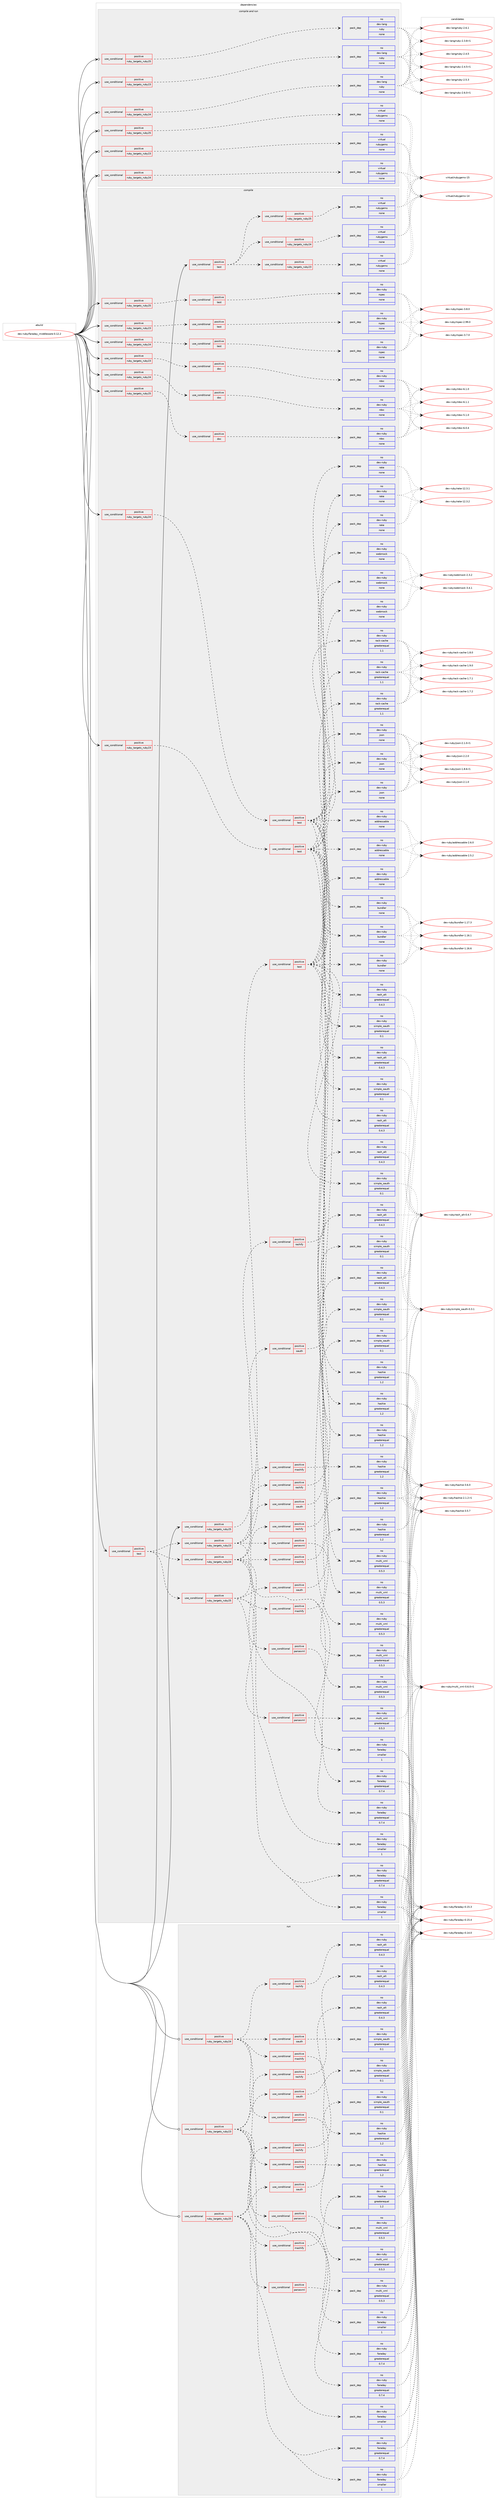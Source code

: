 digraph prolog {

# *************
# Graph options
# *************

newrank=true;
concentrate=true;
compound=true;
graph [rankdir=LR,fontname=Helvetica,fontsize=10,ranksep=1.5];#, ranksep=2.5, nodesep=0.2];
edge  [arrowhead=vee];
node  [fontname=Helvetica,fontsize=10];

# **********
# The ebuild
# **********

subgraph cluster_leftcol {
color=gray;
rank=same;
label=<<i>ebuild</i>>;
id [label="dev-ruby/faraday_middleware-0.12.2", color=red, width=4, href="../dev-ruby/faraday_middleware-0.12.2.svg"];
}

# ****************
# The dependencies
# ****************

subgraph cluster_midcol {
color=gray;
label=<<i>dependencies</i>>;
subgraph cluster_compile {
fillcolor="#eeeeee";
style=filled;
label=<<i>compile</i>>;
subgraph cond399785 {
dependency1493317 [label=<<TABLE BORDER="0" CELLBORDER="1" CELLSPACING="0" CELLPADDING="4"><TR><TD ROWSPAN="3" CELLPADDING="10">use_conditional</TD></TR><TR><TD>positive</TD></TR><TR><TD>ruby_targets_ruby23</TD></TR></TABLE>>, shape=none, color=red];
subgraph cond399786 {
dependency1493318 [label=<<TABLE BORDER="0" CELLBORDER="1" CELLSPACING="0" CELLPADDING="4"><TR><TD ROWSPAN="3" CELLPADDING="10">use_conditional</TD></TR><TR><TD>positive</TD></TR><TR><TD>doc</TD></TR></TABLE>>, shape=none, color=red];
subgraph pack1070087 {
dependency1493319 [label=<<TABLE BORDER="0" CELLBORDER="1" CELLSPACING="0" CELLPADDING="4" WIDTH="220"><TR><TD ROWSPAN="6" CELLPADDING="30">pack_dep</TD></TR><TR><TD WIDTH="110">no</TD></TR><TR><TD>dev-ruby</TD></TR><TR><TD>rdoc</TD></TR><TR><TD>none</TD></TR><TR><TD></TD></TR></TABLE>>, shape=none, color=blue];
}
dependency1493318:e -> dependency1493319:w [weight=20,style="dashed",arrowhead="vee"];
}
dependency1493317:e -> dependency1493318:w [weight=20,style="dashed",arrowhead="vee"];
}
id:e -> dependency1493317:w [weight=20,style="solid",arrowhead="vee"];
subgraph cond399787 {
dependency1493320 [label=<<TABLE BORDER="0" CELLBORDER="1" CELLSPACING="0" CELLPADDING="4"><TR><TD ROWSPAN="3" CELLPADDING="10">use_conditional</TD></TR><TR><TD>positive</TD></TR><TR><TD>ruby_targets_ruby23</TD></TR></TABLE>>, shape=none, color=red];
subgraph cond399788 {
dependency1493321 [label=<<TABLE BORDER="0" CELLBORDER="1" CELLSPACING="0" CELLPADDING="4"><TR><TD ROWSPAN="3" CELLPADDING="10">use_conditional</TD></TR><TR><TD>positive</TD></TR><TR><TD>test</TD></TR></TABLE>>, shape=none, color=red];
subgraph pack1070088 {
dependency1493322 [label=<<TABLE BORDER="0" CELLBORDER="1" CELLSPACING="0" CELLPADDING="4" WIDTH="220"><TR><TD ROWSPAN="6" CELLPADDING="30">pack_dep</TD></TR><TR><TD WIDTH="110">no</TD></TR><TR><TD>dev-ruby</TD></TR><TR><TD>bundler</TD></TR><TR><TD>none</TD></TR><TR><TD></TD></TR></TABLE>>, shape=none, color=blue];
}
dependency1493321:e -> dependency1493322:w [weight=20,style="dashed",arrowhead="vee"];
subgraph pack1070089 {
dependency1493323 [label=<<TABLE BORDER="0" CELLBORDER="1" CELLSPACING="0" CELLPADDING="4" WIDTH="220"><TR><TD ROWSPAN="6" CELLPADDING="30">pack_dep</TD></TR><TR><TD WIDTH="110">no</TD></TR><TR><TD>dev-ruby</TD></TR><TR><TD>addressable</TD></TR><TR><TD>none</TD></TR><TR><TD></TD></TR></TABLE>>, shape=none, color=blue];
}
dependency1493321:e -> dependency1493323:w [weight=20,style="dashed",arrowhead="vee"];
subgraph pack1070090 {
dependency1493324 [label=<<TABLE BORDER="0" CELLBORDER="1" CELLSPACING="0" CELLPADDING="4" WIDTH="220"><TR><TD ROWSPAN="6" CELLPADDING="30">pack_dep</TD></TR><TR><TD WIDTH="110">no</TD></TR><TR><TD>dev-ruby</TD></TR><TR><TD>rake</TD></TR><TR><TD>none</TD></TR><TR><TD></TD></TR></TABLE>>, shape=none, color=blue];
}
dependency1493321:e -> dependency1493324:w [weight=20,style="dashed",arrowhead="vee"];
subgraph pack1070091 {
dependency1493325 [label=<<TABLE BORDER="0" CELLBORDER="1" CELLSPACING="0" CELLPADDING="4" WIDTH="220"><TR><TD ROWSPAN="6" CELLPADDING="30">pack_dep</TD></TR><TR><TD WIDTH="110">no</TD></TR><TR><TD>dev-ruby</TD></TR><TR><TD>webmock</TD></TR><TR><TD>none</TD></TR><TR><TD></TD></TR></TABLE>>, shape=none, color=blue];
}
dependency1493321:e -> dependency1493325:w [weight=20,style="dashed",arrowhead="vee"];
subgraph pack1070092 {
dependency1493326 [label=<<TABLE BORDER="0" CELLBORDER="1" CELLSPACING="0" CELLPADDING="4" WIDTH="220"><TR><TD ROWSPAN="6" CELLPADDING="30">pack_dep</TD></TR><TR><TD WIDTH="110">no</TD></TR><TR><TD>dev-ruby</TD></TR><TR><TD>json</TD></TR><TR><TD>none</TD></TR><TR><TD></TD></TR></TABLE>>, shape=none, color=blue];
}
dependency1493321:e -> dependency1493326:w [weight=20,style="dashed",arrowhead="vee"];
subgraph pack1070093 {
dependency1493327 [label=<<TABLE BORDER="0" CELLBORDER="1" CELLSPACING="0" CELLPADDING="4" WIDTH="220"><TR><TD ROWSPAN="6" CELLPADDING="30">pack_dep</TD></TR><TR><TD WIDTH="110">no</TD></TR><TR><TD>dev-ruby</TD></TR><TR><TD>multi_xml</TD></TR><TR><TD>greaterequal</TD></TR><TR><TD>0.5.3</TD></TR></TABLE>>, shape=none, color=blue];
}
dependency1493321:e -> dependency1493327:w [weight=20,style="dashed",arrowhead="vee"];
subgraph pack1070094 {
dependency1493328 [label=<<TABLE BORDER="0" CELLBORDER="1" CELLSPACING="0" CELLPADDING="4" WIDTH="220"><TR><TD ROWSPAN="6" CELLPADDING="30">pack_dep</TD></TR><TR><TD WIDTH="110">no</TD></TR><TR><TD>dev-ruby</TD></TR><TR><TD>rack-cache</TD></TR><TR><TD>greaterequal</TD></TR><TR><TD>1.1</TD></TR></TABLE>>, shape=none, color=blue];
}
dependency1493321:e -> dependency1493328:w [weight=20,style="dashed",arrowhead="vee"];
subgraph pack1070095 {
dependency1493329 [label=<<TABLE BORDER="0" CELLBORDER="1" CELLSPACING="0" CELLPADDING="4" WIDTH="220"><TR><TD ROWSPAN="6" CELLPADDING="30">pack_dep</TD></TR><TR><TD WIDTH="110">no</TD></TR><TR><TD>dev-ruby</TD></TR><TR><TD>simple_oauth</TD></TR><TR><TD>greaterequal</TD></TR><TR><TD>0.1</TD></TR></TABLE>>, shape=none, color=blue];
}
dependency1493321:e -> dependency1493329:w [weight=20,style="dashed",arrowhead="vee"];
subgraph pack1070096 {
dependency1493330 [label=<<TABLE BORDER="0" CELLBORDER="1" CELLSPACING="0" CELLPADDING="4" WIDTH="220"><TR><TD ROWSPAN="6" CELLPADDING="30">pack_dep</TD></TR><TR><TD WIDTH="110">no</TD></TR><TR><TD>dev-ruby</TD></TR><TR><TD>hashie</TD></TR><TR><TD>greaterequal</TD></TR><TR><TD>1.2</TD></TR></TABLE>>, shape=none, color=blue];
}
dependency1493321:e -> dependency1493330:w [weight=20,style="dashed",arrowhead="vee"];
subgraph pack1070097 {
dependency1493331 [label=<<TABLE BORDER="0" CELLBORDER="1" CELLSPACING="0" CELLPADDING="4" WIDTH="220"><TR><TD ROWSPAN="6" CELLPADDING="30">pack_dep</TD></TR><TR><TD WIDTH="110">no</TD></TR><TR><TD>dev-ruby</TD></TR><TR><TD>rash_alt</TD></TR><TR><TD>greaterequal</TD></TR><TR><TD>0.4.3</TD></TR></TABLE>>, shape=none, color=blue];
}
dependency1493321:e -> dependency1493331:w [weight=20,style="dashed",arrowhead="vee"];
}
dependency1493320:e -> dependency1493321:w [weight=20,style="dashed",arrowhead="vee"];
}
id:e -> dependency1493320:w [weight=20,style="solid",arrowhead="vee"];
subgraph cond399789 {
dependency1493332 [label=<<TABLE BORDER="0" CELLBORDER="1" CELLSPACING="0" CELLPADDING="4"><TR><TD ROWSPAN="3" CELLPADDING="10">use_conditional</TD></TR><TR><TD>positive</TD></TR><TR><TD>ruby_targets_ruby23</TD></TR></TABLE>>, shape=none, color=red];
subgraph cond399790 {
dependency1493333 [label=<<TABLE BORDER="0" CELLBORDER="1" CELLSPACING="0" CELLPADDING="4"><TR><TD ROWSPAN="3" CELLPADDING="10">use_conditional</TD></TR><TR><TD>positive</TD></TR><TR><TD>test</TD></TR></TABLE>>, shape=none, color=red];
subgraph pack1070098 {
dependency1493334 [label=<<TABLE BORDER="0" CELLBORDER="1" CELLSPACING="0" CELLPADDING="4" WIDTH="220"><TR><TD ROWSPAN="6" CELLPADDING="30">pack_dep</TD></TR><TR><TD WIDTH="110">no</TD></TR><TR><TD>dev-ruby</TD></TR><TR><TD>rspec</TD></TR><TR><TD>none</TD></TR><TR><TD></TD></TR></TABLE>>, shape=none, color=blue];
}
dependency1493333:e -> dependency1493334:w [weight=20,style="dashed",arrowhead="vee"];
}
dependency1493332:e -> dependency1493333:w [weight=20,style="dashed",arrowhead="vee"];
}
id:e -> dependency1493332:w [weight=20,style="solid",arrowhead="vee"];
subgraph cond399791 {
dependency1493335 [label=<<TABLE BORDER="0" CELLBORDER="1" CELLSPACING="0" CELLPADDING="4"><TR><TD ROWSPAN="3" CELLPADDING="10">use_conditional</TD></TR><TR><TD>positive</TD></TR><TR><TD>ruby_targets_ruby24</TD></TR></TABLE>>, shape=none, color=red];
subgraph cond399792 {
dependency1493336 [label=<<TABLE BORDER="0" CELLBORDER="1" CELLSPACING="0" CELLPADDING="4"><TR><TD ROWSPAN="3" CELLPADDING="10">use_conditional</TD></TR><TR><TD>positive</TD></TR><TR><TD>doc</TD></TR></TABLE>>, shape=none, color=red];
subgraph pack1070099 {
dependency1493337 [label=<<TABLE BORDER="0" CELLBORDER="1" CELLSPACING="0" CELLPADDING="4" WIDTH="220"><TR><TD ROWSPAN="6" CELLPADDING="30">pack_dep</TD></TR><TR><TD WIDTH="110">no</TD></TR><TR><TD>dev-ruby</TD></TR><TR><TD>rdoc</TD></TR><TR><TD>none</TD></TR><TR><TD></TD></TR></TABLE>>, shape=none, color=blue];
}
dependency1493336:e -> dependency1493337:w [weight=20,style="dashed",arrowhead="vee"];
}
dependency1493335:e -> dependency1493336:w [weight=20,style="dashed",arrowhead="vee"];
}
id:e -> dependency1493335:w [weight=20,style="solid",arrowhead="vee"];
subgraph cond399793 {
dependency1493338 [label=<<TABLE BORDER="0" CELLBORDER="1" CELLSPACING="0" CELLPADDING="4"><TR><TD ROWSPAN="3" CELLPADDING="10">use_conditional</TD></TR><TR><TD>positive</TD></TR><TR><TD>ruby_targets_ruby24</TD></TR></TABLE>>, shape=none, color=red];
subgraph cond399794 {
dependency1493339 [label=<<TABLE BORDER="0" CELLBORDER="1" CELLSPACING="0" CELLPADDING="4"><TR><TD ROWSPAN="3" CELLPADDING="10">use_conditional</TD></TR><TR><TD>positive</TD></TR><TR><TD>test</TD></TR></TABLE>>, shape=none, color=red];
subgraph pack1070100 {
dependency1493340 [label=<<TABLE BORDER="0" CELLBORDER="1" CELLSPACING="0" CELLPADDING="4" WIDTH="220"><TR><TD ROWSPAN="6" CELLPADDING="30">pack_dep</TD></TR><TR><TD WIDTH="110">no</TD></TR><TR><TD>dev-ruby</TD></TR><TR><TD>bundler</TD></TR><TR><TD>none</TD></TR><TR><TD></TD></TR></TABLE>>, shape=none, color=blue];
}
dependency1493339:e -> dependency1493340:w [weight=20,style="dashed",arrowhead="vee"];
subgraph pack1070101 {
dependency1493341 [label=<<TABLE BORDER="0" CELLBORDER="1" CELLSPACING="0" CELLPADDING="4" WIDTH="220"><TR><TD ROWSPAN="6" CELLPADDING="30">pack_dep</TD></TR><TR><TD WIDTH="110">no</TD></TR><TR><TD>dev-ruby</TD></TR><TR><TD>addressable</TD></TR><TR><TD>none</TD></TR><TR><TD></TD></TR></TABLE>>, shape=none, color=blue];
}
dependency1493339:e -> dependency1493341:w [weight=20,style="dashed",arrowhead="vee"];
subgraph pack1070102 {
dependency1493342 [label=<<TABLE BORDER="0" CELLBORDER="1" CELLSPACING="0" CELLPADDING="4" WIDTH="220"><TR><TD ROWSPAN="6" CELLPADDING="30">pack_dep</TD></TR><TR><TD WIDTH="110">no</TD></TR><TR><TD>dev-ruby</TD></TR><TR><TD>rake</TD></TR><TR><TD>none</TD></TR><TR><TD></TD></TR></TABLE>>, shape=none, color=blue];
}
dependency1493339:e -> dependency1493342:w [weight=20,style="dashed",arrowhead="vee"];
subgraph pack1070103 {
dependency1493343 [label=<<TABLE BORDER="0" CELLBORDER="1" CELLSPACING="0" CELLPADDING="4" WIDTH="220"><TR><TD ROWSPAN="6" CELLPADDING="30">pack_dep</TD></TR><TR><TD WIDTH="110">no</TD></TR><TR><TD>dev-ruby</TD></TR><TR><TD>webmock</TD></TR><TR><TD>none</TD></TR><TR><TD></TD></TR></TABLE>>, shape=none, color=blue];
}
dependency1493339:e -> dependency1493343:w [weight=20,style="dashed",arrowhead="vee"];
subgraph pack1070104 {
dependency1493344 [label=<<TABLE BORDER="0" CELLBORDER="1" CELLSPACING="0" CELLPADDING="4" WIDTH="220"><TR><TD ROWSPAN="6" CELLPADDING="30">pack_dep</TD></TR><TR><TD WIDTH="110">no</TD></TR><TR><TD>dev-ruby</TD></TR><TR><TD>json</TD></TR><TR><TD>none</TD></TR><TR><TD></TD></TR></TABLE>>, shape=none, color=blue];
}
dependency1493339:e -> dependency1493344:w [weight=20,style="dashed",arrowhead="vee"];
subgraph pack1070105 {
dependency1493345 [label=<<TABLE BORDER="0" CELLBORDER="1" CELLSPACING="0" CELLPADDING="4" WIDTH="220"><TR><TD ROWSPAN="6" CELLPADDING="30">pack_dep</TD></TR><TR><TD WIDTH="110">no</TD></TR><TR><TD>dev-ruby</TD></TR><TR><TD>multi_xml</TD></TR><TR><TD>greaterequal</TD></TR><TR><TD>0.5.3</TD></TR></TABLE>>, shape=none, color=blue];
}
dependency1493339:e -> dependency1493345:w [weight=20,style="dashed",arrowhead="vee"];
subgraph pack1070106 {
dependency1493346 [label=<<TABLE BORDER="0" CELLBORDER="1" CELLSPACING="0" CELLPADDING="4" WIDTH="220"><TR><TD ROWSPAN="6" CELLPADDING="30">pack_dep</TD></TR><TR><TD WIDTH="110">no</TD></TR><TR><TD>dev-ruby</TD></TR><TR><TD>rack-cache</TD></TR><TR><TD>greaterequal</TD></TR><TR><TD>1.1</TD></TR></TABLE>>, shape=none, color=blue];
}
dependency1493339:e -> dependency1493346:w [weight=20,style="dashed",arrowhead="vee"];
subgraph pack1070107 {
dependency1493347 [label=<<TABLE BORDER="0" CELLBORDER="1" CELLSPACING="0" CELLPADDING="4" WIDTH="220"><TR><TD ROWSPAN="6" CELLPADDING="30">pack_dep</TD></TR><TR><TD WIDTH="110">no</TD></TR><TR><TD>dev-ruby</TD></TR><TR><TD>simple_oauth</TD></TR><TR><TD>greaterequal</TD></TR><TR><TD>0.1</TD></TR></TABLE>>, shape=none, color=blue];
}
dependency1493339:e -> dependency1493347:w [weight=20,style="dashed",arrowhead="vee"];
subgraph pack1070108 {
dependency1493348 [label=<<TABLE BORDER="0" CELLBORDER="1" CELLSPACING="0" CELLPADDING="4" WIDTH="220"><TR><TD ROWSPAN="6" CELLPADDING="30">pack_dep</TD></TR><TR><TD WIDTH="110">no</TD></TR><TR><TD>dev-ruby</TD></TR><TR><TD>hashie</TD></TR><TR><TD>greaterequal</TD></TR><TR><TD>1.2</TD></TR></TABLE>>, shape=none, color=blue];
}
dependency1493339:e -> dependency1493348:w [weight=20,style="dashed",arrowhead="vee"];
subgraph pack1070109 {
dependency1493349 [label=<<TABLE BORDER="0" CELLBORDER="1" CELLSPACING="0" CELLPADDING="4" WIDTH="220"><TR><TD ROWSPAN="6" CELLPADDING="30">pack_dep</TD></TR><TR><TD WIDTH="110">no</TD></TR><TR><TD>dev-ruby</TD></TR><TR><TD>rash_alt</TD></TR><TR><TD>greaterequal</TD></TR><TR><TD>0.4.3</TD></TR></TABLE>>, shape=none, color=blue];
}
dependency1493339:e -> dependency1493349:w [weight=20,style="dashed",arrowhead="vee"];
}
dependency1493338:e -> dependency1493339:w [weight=20,style="dashed",arrowhead="vee"];
}
id:e -> dependency1493338:w [weight=20,style="solid",arrowhead="vee"];
subgraph cond399795 {
dependency1493350 [label=<<TABLE BORDER="0" CELLBORDER="1" CELLSPACING="0" CELLPADDING="4"><TR><TD ROWSPAN="3" CELLPADDING="10">use_conditional</TD></TR><TR><TD>positive</TD></TR><TR><TD>ruby_targets_ruby24</TD></TR></TABLE>>, shape=none, color=red];
subgraph cond399796 {
dependency1493351 [label=<<TABLE BORDER="0" CELLBORDER="1" CELLSPACING="0" CELLPADDING="4"><TR><TD ROWSPAN="3" CELLPADDING="10">use_conditional</TD></TR><TR><TD>positive</TD></TR><TR><TD>test</TD></TR></TABLE>>, shape=none, color=red];
subgraph pack1070110 {
dependency1493352 [label=<<TABLE BORDER="0" CELLBORDER="1" CELLSPACING="0" CELLPADDING="4" WIDTH="220"><TR><TD ROWSPAN="6" CELLPADDING="30">pack_dep</TD></TR><TR><TD WIDTH="110">no</TD></TR><TR><TD>dev-ruby</TD></TR><TR><TD>rspec</TD></TR><TR><TD>none</TD></TR><TR><TD></TD></TR></TABLE>>, shape=none, color=blue];
}
dependency1493351:e -> dependency1493352:w [weight=20,style="dashed",arrowhead="vee"];
}
dependency1493350:e -> dependency1493351:w [weight=20,style="dashed",arrowhead="vee"];
}
id:e -> dependency1493350:w [weight=20,style="solid",arrowhead="vee"];
subgraph cond399797 {
dependency1493353 [label=<<TABLE BORDER="0" CELLBORDER="1" CELLSPACING="0" CELLPADDING="4"><TR><TD ROWSPAN="3" CELLPADDING="10">use_conditional</TD></TR><TR><TD>positive</TD></TR><TR><TD>ruby_targets_ruby25</TD></TR></TABLE>>, shape=none, color=red];
subgraph cond399798 {
dependency1493354 [label=<<TABLE BORDER="0" CELLBORDER="1" CELLSPACING="0" CELLPADDING="4"><TR><TD ROWSPAN="3" CELLPADDING="10">use_conditional</TD></TR><TR><TD>positive</TD></TR><TR><TD>doc</TD></TR></TABLE>>, shape=none, color=red];
subgraph pack1070111 {
dependency1493355 [label=<<TABLE BORDER="0" CELLBORDER="1" CELLSPACING="0" CELLPADDING="4" WIDTH="220"><TR><TD ROWSPAN="6" CELLPADDING="30">pack_dep</TD></TR><TR><TD WIDTH="110">no</TD></TR><TR><TD>dev-ruby</TD></TR><TR><TD>rdoc</TD></TR><TR><TD>none</TD></TR><TR><TD></TD></TR></TABLE>>, shape=none, color=blue];
}
dependency1493354:e -> dependency1493355:w [weight=20,style="dashed",arrowhead="vee"];
}
dependency1493353:e -> dependency1493354:w [weight=20,style="dashed",arrowhead="vee"];
}
id:e -> dependency1493353:w [weight=20,style="solid",arrowhead="vee"];
subgraph cond399799 {
dependency1493356 [label=<<TABLE BORDER="0" CELLBORDER="1" CELLSPACING="0" CELLPADDING="4"><TR><TD ROWSPAN="3" CELLPADDING="10">use_conditional</TD></TR><TR><TD>positive</TD></TR><TR><TD>ruby_targets_ruby25</TD></TR></TABLE>>, shape=none, color=red];
subgraph cond399800 {
dependency1493357 [label=<<TABLE BORDER="0" CELLBORDER="1" CELLSPACING="0" CELLPADDING="4"><TR><TD ROWSPAN="3" CELLPADDING="10">use_conditional</TD></TR><TR><TD>positive</TD></TR><TR><TD>test</TD></TR></TABLE>>, shape=none, color=red];
subgraph pack1070112 {
dependency1493358 [label=<<TABLE BORDER="0" CELLBORDER="1" CELLSPACING="0" CELLPADDING="4" WIDTH="220"><TR><TD ROWSPAN="6" CELLPADDING="30">pack_dep</TD></TR><TR><TD WIDTH="110">no</TD></TR><TR><TD>dev-ruby</TD></TR><TR><TD>bundler</TD></TR><TR><TD>none</TD></TR><TR><TD></TD></TR></TABLE>>, shape=none, color=blue];
}
dependency1493357:e -> dependency1493358:w [weight=20,style="dashed",arrowhead="vee"];
subgraph pack1070113 {
dependency1493359 [label=<<TABLE BORDER="0" CELLBORDER="1" CELLSPACING="0" CELLPADDING="4" WIDTH="220"><TR><TD ROWSPAN="6" CELLPADDING="30">pack_dep</TD></TR><TR><TD WIDTH="110">no</TD></TR><TR><TD>dev-ruby</TD></TR><TR><TD>addressable</TD></TR><TR><TD>none</TD></TR><TR><TD></TD></TR></TABLE>>, shape=none, color=blue];
}
dependency1493357:e -> dependency1493359:w [weight=20,style="dashed",arrowhead="vee"];
subgraph pack1070114 {
dependency1493360 [label=<<TABLE BORDER="0" CELLBORDER="1" CELLSPACING="0" CELLPADDING="4" WIDTH="220"><TR><TD ROWSPAN="6" CELLPADDING="30">pack_dep</TD></TR><TR><TD WIDTH="110">no</TD></TR><TR><TD>dev-ruby</TD></TR><TR><TD>rake</TD></TR><TR><TD>none</TD></TR><TR><TD></TD></TR></TABLE>>, shape=none, color=blue];
}
dependency1493357:e -> dependency1493360:w [weight=20,style="dashed",arrowhead="vee"];
subgraph pack1070115 {
dependency1493361 [label=<<TABLE BORDER="0" CELLBORDER="1" CELLSPACING="0" CELLPADDING="4" WIDTH="220"><TR><TD ROWSPAN="6" CELLPADDING="30">pack_dep</TD></TR><TR><TD WIDTH="110">no</TD></TR><TR><TD>dev-ruby</TD></TR><TR><TD>webmock</TD></TR><TR><TD>none</TD></TR><TR><TD></TD></TR></TABLE>>, shape=none, color=blue];
}
dependency1493357:e -> dependency1493361:w [weight=20,style="dashed",arrowhead="vee"];
subgraph pack1070116 {
dependency1493362 [label=<<TABLE BORDER="0" CELLBORDER="1" CELLSPACING="0" CELLPADDING="4" WIDTH="220"><TR><TD ROWSPAN="6" CELLPADDING="30">pack_dep</TD></TR><TR><TD WIDTH="110">no</TD></TR><TR><TD>dev-ruby</TD></TR><TR><TD>json</TD></TR><TR><TD>none</TD></TR><TR><TD></TD></TR></TABLE>>, shape=none, color=blue];
}
dependency1493357:e -> dependency1493362:w [weight=20,style="dashed",arrowhead="vee"];
subgraph pack1070117 {
dependency1493363 [label=<<TABLE BORDER="0" CELLBORDER="1" CELLSPACING="0" CELLPADDING="4" WIDTH="220"><TR><TD ROWSPAN="6" CELLPADDING="30">pack_dep</TD></TR><TR><TD WIDTH="110">no</TD></TR><TR><TD>dev-ruby</TD></TR><TR><TD>multi_xml</TD></TR><TR><TD>greaterequal</TD></TR><TR><TD>0.5.3</TD></TR></TABLE>>, shape=none, color=blue];
}
dependency1493357:e -> dependency1493363:w [weight=20,style="dashed",arrowhead="vee"];
subgraph pack1070118 {
dependency1493364 [label=<<TABLE BORDER="0" CELLBORDER="1" CELLSPACING="0" CELLPADDING="4" WIDTH="220"><TR><TD ROWSPAN="6" CELLPADDING="30">pack_dep</TD></TR><TR><TD WIDTH="110">no</TD></TR><TR><TD>dev-ruby</TD></TR><TR><TD>rack-cache</TD></TR><TR><TD>greaterequal</TD></TR><TR><TD>1.1</TD></TR></TABLE>>, shape=none, color=blue];
}
dependency1493357:e -> dependency1493364:w [weight=20,style="dashed",arrowhead="vee"];
subgraph pack1070119 {
dependency1493365 [label=<<TABLE BORDER="0" CELLBORDER="1" CELLSPACING="0" CELLPADDING="4" WIDTH="220"><TR><TD ROWSPAN="6" CELLPADDING="30">pack_dep</TD></TR><TR><TD WIDTH="110">no</TD></TR><TR><TD>dev-ruby</TD></TR><TR><TD>simple_oauth</TD></TR><TR><TD>greaterequal</TD></TR><TR><TD>0.1</TD></TR></TABLE>>, shape=none, color=blue];
}
dependency1493357:e -> dependency1493365:w [weight=20,style="dashed",arrowhead="vee"];
subgraph pack1070120 {
dependency1493366 [label=<<TABLE BORDER="0" CELLBORDER="1" CELLSPACING="0" CELLPADDING="4" WIDTH="220"><TR><TD ROWSPAN="6" CELLPADDING="30">pack_dep</TD></TR><TR><TD WIDTH="110">no</TD></TR><TR><TD>dev-ruby</TD></TR><TR><TD>hashie</TD></TR><TR><TD>greaterequal</TD></TR><TR><TD>1.2</TD></TR></TABLE>>, shape=none, color=blue];
}
dependency1493357:e -> dependency1493366:w [weight=20,style="dashed",arrowhead="vee"];
subgraph pack1070121 {
dependency1493367 [label=<<TABLE BORDER="0" CELLBORDER="1" CELLSPACING="0" CELLPADDING="4" WIDTH="220"><TR><TD ROWSPAN="6" CELLPADDING="30">pack_dep</TD></TR><TR><TD WIDTH="110">no</TD></TR><TR><TD>dev-ruby</TD></TR><TR><TD>rash_alt</TD></TR><TR><TD>greaterequal</TD></TR><TR><TD>0.4.3</TD></TR></TABLE>>, shape=none, color=blue];
}
dependency1493357:e -> dependency1493367:w [weight=20,style="dashed",arrowhead="vee"];
}
dependency1493356:e -> dependency1493357:w [weight=20,style="dashed",arrowhead="vee"];
}
id:e -> dependency1493356:w [weight=20,style="solid",arrowhead="vee"];
subgraph cond399801 {
dependency1493368 [label=<<TABLE BORDER="0" CELLBORDER="1" CELLSPACING="0" CELLPADDING="4"><TR><TD ROWSPAN="3" CELLPADDING="10">use_conditional</TD></TR><TR><TD>positive</TD></TR><TR><TD>ruby_targets_ruby25</TD></TR></TABLE>>, shape=none, color=red];
subgraph cond399802 {
dependency1493369 [label=<<TABLE BORDER="0" CELLBORDER="1" CELLSPACING="0" CELLPADDING="4"><TR><TD ROWSPAN="3" CELLPADDING="10">use_conditional</TD></TR><TR><TD>positive</TD></TR><TR><TD>test</TD></TR></TABLE>>, shape=none, color=red];
subgraph pack1070122 {
dependency1493370 [label=<<TABLE BORDER="0" CELLBORDER="1" CELLSPACING="0" CELLPADDING="4" WIDTH="220"><TR><TD ROWSPAN="6" CELLPADDING="30">pack_dep</TD></TR><TR><TD WIDTH="110">no</TD></TR><TR><TD>dev-ruby</TD></TR><TR><TD>rspec</TD></TR><TR><TD>none</TD></TR><TR><TD></TD></TR></TABLE>>, shape=none, color=blue];
}
dependency1493369:e -> dependency1493370:w [weight=20,style="dashed",arrowhead="vee"];
}
dependency1493368:e -> dependency1493369:w [weight=20,style="dashed",arrowhead="vee"];
}
id:e -> dependency1493368:w [weight=20,style="solid",arrowhead="vee"];
subgraph cond399803 {
dependency1493371 [label=<<TABLE BORDER="0" CELLBORDER="1" CELLSPACING="0" CELLPADDING="4"><TR><TD ROWSPAN="3" CELLPADDING="10">use_conditional</TD></TR><TR><TD>positive</TD></TR><TR><TD>test</TD></TR></TABLE>>, shape=none, color=red];
subgraph cond399804 {
dependency1493372 [label=<<TABLE BORDER="0" CELLBORDER="1" CELLSPACING="0" CELLPADDING="4"><TR><TD ROWSPAN="3" CELLPADDING="10">use_conditional</TD></TR><TR><TD>positive</TD></TR><TR><TD>ruby_targets_ruby23</TD></TR></TABLE>>, shape=none, color=red];
subgraph pack1070123 {
dependency1493373 [label=<<TABLE BORDER="0" CELLBORDER="1" CELLSPACING="0" CELLPADDING="4" WIDTH="220"><TR><TD ROWSPAN="6" CELLPADDING="30">pack_dep</TD></TR><TR><TD WIDTH="110">no</TD></TR><TR><TD>dev-ruby</TD></TR><TR><TD>faraday</TD></TR><TR><TD>greaterequal</TD></TR><TR><TD>0.7.4</TD></TR></TABLE>>, shape=none, color=blue];
}
dependency1493372:e -> dependency1493373:w [weight=20,style="dashed",arrowhead="vee"];
subgraph pack1070124 {
dependency1493374 [label=<<TABLE BORDER="0" CELLBORDER="1" CELLSPACING="0" CELLPADDING="4" WIDTH="220"><TR><TD ROWSPAN="6" CELLPADDING="30">pack_dep</TD></TR><TR><TD WIDTH="110">no</TD></TR><TR><TD>dev-ruby</TD></TR><TR><TD>faraday</TD></TR><TR><TD>smaller</TD></TR><TR><TD>1</TD></TR></TABLE>>, shape=none, color=blue];
}
dependency1493372:e -> dependency1493374:w [weight=20,style="dashed",arrowhead="vee"];
subgraph cond399805 {
dependency1493375 [label=<<TABLE BORDER="0" CELLBORDER="1" CELLSPACING="0" CELLPADDING="4"><TR><TD ROWSPAN="3" CELLPADDING="10">use_conditional</TD></TR><TR><TD>positive</TD></TR><TR><TD>parsexml</TD></TR></TABLE>>, shape=none, color=red];
subgraph pack1070125 {
dependency1493376 [label=<<TABLE BORDER="0" CELLBORDER="1" CELLSPACING="0" CELLPADDING="4" WIDTH="220"><TR><TD ROWSPAN="6" CELLPADDING="30">pack_dep</TD></TR><TR><TD WIDTH="110">no</TD></TR><TR><TD>dev-ruby</TD></TR><TR><TD>multi_xml</TD></TR><TR><TD>greaterequal</TD></TR><TR><TD>0.5.3</TD></TR></TABLE>>, shape=none, color=blue];
}
dependency1493375:e -> dependency1493376:w [weight=20,style="dashed",arrowhead="vee"];
}
dependency1493372:e -> dependency1493375:w [weight=20,style="dashed",arrowhead="vee"];
subgraph cond399806 {
dependency1493377 [label=<<TABLE BORDER="0" CELLBORDER="1" CELLSPACING="0" CELLPADDING="4"><TR><TD ROWSPAN="3" CELLPADDING="10">use_conditional</TD></TR><TR><TD>positive</TD></TR><TR><TD>oauth</TD></TR></TABLE>>, shape=none, color=red];
subgraph pack1070126 {
dependency1493378 [label=<<TABLE BORDER="0" CELLBORDER="1" CELLSPACING="0" CELLPADDING="4" WIDTH="220"><TR><TD ROWSPAN="6" CELLPADDING="30">pack_dep</TD></TR><TR><TD WIDTH="110">no</TD></TR><TR><TD>dev-ruby</TD></TR><TR><TD>simple_oauth</TD></TR><TR><TD>greaterequal</TD></TR><TR><TD>0.1</TD></TR></TABLE>>, shape=none, color=blue];
}
dependency1493377:e -> dependency1493378:w [weight=20,style="dashed",arrowhead="vee"];
}
dependency1493372:e -> dependency1493377:w [weight=20,style="dashed",arrowhead="vee"];
subgraph cond399807 {
dependency1493379 [label=<<TABLE BORDER="0" CELLBORDER="1" CELLSPACING="0" CELLPADDING="4"><TR><TD ROWSPAN="3" CELLPADDING="10">use_conditional</TD></TR><TR><TD>positive</TD></TR><TR><TD>mashify</TD></TR></TABLE>>, shape=none, color=red];
subgraph pack1070127 {
dependency1493380 [label=<<TABLE BORDER="0" CELLBORDER="1" CELLSPACING="0" CELLPADDING="4" WIDTH="220"><TR><TD ROWSPAN="6" CELLPADDING="30">pack_dep</TD></TR><TR><TD WIDTH="110">no</TD></TR><TR><TD>dev-ruby</TD></TR><TR><TD>hashie</TD></TR><TR><TD>greaterequal</TD></TR><TR><TD>1.2</TD></TR></TABLE>>, shape=none, color=blue];
}
dependency1493379:e -> dependency1493380:w [weight=20,style="dashed",arrowhead="vee"];
}
dependency1493372:e -> dependency1493379:w [weight=20,style="dashed",arrowhead="vee"];
subgraph cond399808 {
dependency1493381 [label=<<TABLE BORDER="0" CELLBORDER="1" CELLSPACING="0" CELLPADDING="4"><TR><TD ROWSPAN="3" CELLPADDING="10">use_conditional</TD></TR><TR><TD>positive</TD></TR><TR><TD>rashify</TD></TR></TABLE>>, shape=none, color=red];
subgraph pack1070128 {
dependency1493382 [label=<<TABLE BORDER="0" CELLBORDER="1" CELLSPACING="0" CELLPADDING="4" WIDTH="220"><TR><TD ROWSPAN="6" CELLPADDING="30">pack_dep</TD></TR><TR><TD WIDTH="110">no</TD></TR><TR><TD>dev-ruby</TD></TR><TR><TD>rash_alt</TD></TR><TR><TD>greaterequal</TD></TR><TR><TD>0.4.3</TD></TR></TABLE>>, shape=none, color=blue];
}
dependency1493381:e -> dependency1493382:w [weight=20,style="dashed",arrowhead="vee"];
}
dependency1493372:e -> dependency1493381:w [weight=20,style="dashed",arrowhead="vee"];
}
dependency1493371:e -> dependency1493372:w [weight=20,style="dashed",arrowhead="vee"];
subgraph cond399809 {
dependency1493383 [label=<<TABLE BORDER="0" CELLBORDER="1" CELLSPACING="0" CELLPADDING="4"><TR><TD ROWSPAN="3" CELLPADDING="10">use_conditional</TD></TR><TR><TD>positive</TD></TR><TR><TD>ruby_targets_ruby24</TD></TR></TABLE>>, shape=none, color=red];
subgraph pack1070129 {
dependency1493384 [label=<<TABLE BORDER="0" CELLBORDER="1" CELLSPACING="0" CELLPADDING="4" WIDTH="220"><TR><TD ROWSPAN="6" CELLPADDING="30">pack_dep</TD></TR><TR><TD WIDTH="110">no</TD></TR><TR><TD>dev-ruby</TD></TR><TR><TD>faraday</TD></TR><TR><TD>greaterequal</TD></TR><TR><TD>0.7.4</TD></TR></TABLE>>, shape=none, color=blue];
}
dependency1493383:e -> dependency1493384:w [weight=20,style="dashed",arrowhead="vee"];
subgraph pack1070130 {
dependency1493385 [label=<<TABLE BORDER="0" CELLBORDER="1" CELLSPACING="0" CELLPADDING="4" WIDTH="220"><TR><TD ROWSPAN="6" CELLPADDING="30">pack_dep</TD></TR><TR><TD WIDTH="110">no</TD></TR><TR><TD>dev-ruby</TD></TR><TR><TD>faraday</TD></TR><TR><TD>smaller</TD></TR><TR><TD>1</TD></TR></TABLE>>, shape=none, color=blue];
}
dependency1493383:e -> dependency1493385:w [weight=20,style="dashed",arrowhead="vee"];
subgraph cond399810 {
dependency1493386 [label=<<TABLE BORDER="0" CELLBORDER="1" CELLSPACING="0" CELLPADDING="4"><TR><TD ROWSPAN="3" CELLPADDING="10">use_conditional</TD></TR><TR><TD>positive</TD></TR><TR><TD>parsexml</TD></TR></TABLE>>, shape=none, color=red];
subgraph pack1070131 {
dependency1493387 [label=<<TABLE BORDER="0" CELLBORDER="1" CELLSPACING="0" CELLPADDING="4" WIDTH="220"><TR><TD ROWSPAN="6" CELLPADDING="30">pack_dep</TD></TR><TR><TD WIDTH="110">no</TD></TR><TR><TD>dev-ruby</TD></TR><TR><TD>multi_xml</TD></TR><TR><TD>greaterequal</TD></TR><TR><TD>0.5.3</TD></TR></TABLE>>, shape=none, color=blue];
}
dependency1493386:e -> dependency1493387:w [weight=20,style="dashed",arrowhead="vee"];
}
dependency1493383:e -> dependency1493386:w [weight=20,style="dashed",arrowhead="vee"];
subgraph cond399811 {
dependency1493388 [label=<<TABLE BORDER="0" CELLBORDER="1" CELLSPACING="0" CELLPADDING="4"><TR><TD ROWSPAN="3" CELLPADDING="10">use_conditional</TD></TR><TR><TD>positive</TD></TR><TR><TD>oauth</TD></TR></TABLE>>, shape=none, color=red];
subgraph pack1070132 {
dependency1493389 [label=<<TABLE BORDER="0" CELLBORDER="1" CELLSPACING="0" CELLPADDING="4" WIDTH="220"><TR><TD ROWSPAN="6" CELLPADDING="30">pack_dep</TD></TR><TR><TD WIDTH="110">no</TD></TR><TR><TD>dev-ruby</TD></TR><TR><TD>simple_oauth</TD></TR><TR><TD>greaterequal</TD></TR><TR><TD>0.1</TD></TR></TABLE>>, shape=none, color=blue];
}
dependency1493388:e -> dependency1493389:w [weight=20,style="dashed",arrowhead="vee"];
}
dependency1493383:e -> dependency1493388:w [weight=20,style="dashed",arrowhead="vee"];
subgraph cond399812 {
dependency1493390 [label=<<TABLE BORDER="0" CELLBORDER="1" CELLSPACING="0" CELLPADDING="4"><TR><TD ROWSPAN="3" CELLPADDING="10">use_conditional</TD></TR><TR><TD>positive</TD></TR><TR><TD>mashify</TD></TR></TABLE>>, shape=none, color=red];
subgraph pack1070133 {
dependency1493391 [label=<<TABLE BORDER="0" CELLBORDER="1" CELLSPACING="0" CELLPADDING="4" WIDTH="220"><TR><TD ROWSPAN="6" CELLPADDING="30">pack_dep</TD></TR><TR><TD WIDTH="110">no</TD></TR><TR><TD>dev-ruby</TD></TR><TR><TD>hashie</TD></TR><TR><TD>greaterequal</TD></TR><TR><TD>1.2</TD></TR></TABLE>>, shape=none, color=blue];
}
dependency1493390:e -> dependency1493391:w [weight=20,style="dashed",arrowhead="vee"];
}
dependency1493383:e -> dependency1493390:w [weight=20,style="dashed",arrowhead="vee"];
subgraph cond399813 {
dependency1493392 [label=<<TABLE BORDER="0" CELLBORDER="1" CELLSPACING="0" CELLPADDING="4"><TR><TD ROWSPAN="3" CELLPADDING="10">use_conditional</TD></TR><TR><TD>positive</TD></TR><TR><TD>rashify</TD></TR></TABLE>>, shape=none, color=red];
subgraph pack1070134 {
dependency1493393 [label=<<TABLE BORDER="0" CELLBORDER="1" CELLSPACING="0" CELLPADDING="4" WIDTH="220"><TR><TD ROWSPAN="6" CELLPADDING="30">pack_dep</TD></TR><TR><TD WIDTH="110">no</TD></TR><TR><TD>dev-ruby</TD></TR><TR><TD>rash_alt</TD></TR><TR><TD>greaterequal</TD></TR><TR><TD>0.4.3</TD></TR></TABLE>>, shape=none, color=blue];
}
dependency1493392:e -> dependency1493393:w [weight=20,style="dashed",arrowhead="vee"];
}
dependency1493383:e -> dependency1493392:w [weight=20,style="dashed",arrowhead="vee"];
}
dependency1493371:e -> dependency1493383:w [weight=20,style="dashed",arrowhead="vee"];
subgraph cond399814 {
dependency1493394 [label=<<TABLE BORDER="0" CELLBORDER="1" CELLSPACING="0" CELLPADDING="4"><TR><TD ROWSPAN="3" CELLPADDING="10">use_conditional</TD></TR><TR><TD>positive</TD></TR><TR><TD>ruby_targets_ruby25</TD></TR></TABLE>>, shape=none, color=red];
subgraph pack1070135 {
dependency1493395 [label=<<TABLE BORDER="0" CELLBORDER="1" CELLSPACING="0" CELLPADDING="4" WIDTH="220"><TR><TD ROWSPAN="6" CELLPADDING="30">pack_dep</TD></TR><TR><TD WIDTH="110">no</TD></TR><TR><TD>dev-ruby</TD></TR><TR><TD>faraday</TD></TR><TR><TD>greaterequal</TD></TR><TR><TD>0.7.4</TD></TR></TABLE>>, shape=none, color=blue];
}
dependency1493394:e -> dependency1493395:w [weight=20,style="dashed",arrowhead="vee"];
subgraph pack1070136 {
dependency1493396 [label=<<TABLE BORDER="0" CELLBORDER="1" CELLSPACING="0" CELLPADDING="4" WIDTH="220"><TR><TD ROWSPAN="6" CELLPADDING="30">pack_dep</TD></TR><TR><TD WIDTH="110">no</TD></TR><TR><TD>dev-ruby</TD></TR><TR><TD>faraday</TD></TR><TR><TD>smaller</TD></TR><TR><TD>1</TD></TR></TABLE>>, shape=none, color=blue];
}
dependency1493394:e -> dependency1493396:w [weight=20,style="dashed",arrowhead="vee"];
subgraph cond399815 {
dependency1493397 [label=<<TABLE BORDER="0" CELLBORDER="1" CELLSPACING="0" CELLPADDING="4"><TR><TD ROWSPAN="3" CELLPADDING="10">use_conditional</TD></TR><TR><TD>positive</TD></TR><TR><TD>parsexml</TD></TR></TABLE>>, shape=none, color=red];
subgraph pack1070137 {
dependency1493398 [label=<<TABLE BORDER="0" CELLBORDER="1" CELLSPACING="0" CELLPADDING="4" WIDTH="220"><TR><TD ROWSPAN="6" CELLPADDING="30">pack_dep</TD></TR><TR><TD WIDTH="110">no</TD></TR><TR><TD>dev-ruby</TD></TR><TR><TD>multi_xml</TD></TR><TR><TD>greaterequal</TD></TR><TR><TD>0.5.3</TD></TR></TABLE>>, shape=none, color=blue];
}
dependency1493397:e -> dependency1493398:w [weight=20,style="dashed",arrowhead="vee"];
}
dependency1493394:e -> dependency1493397:w [weight=20,style="dashed",arrowhead="vee"];
subgraph cond399816 {
dependency1493399 [label=<<TABLE BORDER="0" CELLBORDER="1" CELLSPACING="0" CELLPADDING="4"><TR><TD ROWSPAN="3" CELLPADDING="10">use_conditional</TD></TR><TR><TD>positive</TD></TR><TR><TD>oauth</TD></TR></TABLE>>, shape=none, color=red];
subgraph pack1070138 {
dependency1493400 [label=<<TABLE BORDER="0" CELLBORDER="1" CELLSPACING="0" CELLPADDING="4" WIDTH="220"><TR><TD ROWSPAN="6" CELLPADDING="30">pack_dep</TD></TR><TR><TD WIDTH="110">no</TD></TR><TR><TD>dev-ruby</TD></TR><TR><TD>simple_oauth</TD></TR><TR><TD>greaterequal</TD></TR><TR><TD>0.1</TD></TR></TABLE>>, shape=none, color=blue];
}
dependency1493399:e -> dependency1493400:w [weight=20,style="dashed",arrowhead="vee"];
}
dependency1493394:e -> dependency1493399:w [weight=20,style="dashed",arrowhead="vee"];
subgraph cond399817 {
dependency1493401 [label=<<TABLE BORDER="0" CELLBORDER="1" CELLSPACING="0" CELLPADDING="4"><TR><TD ROWSPAN="3" CELLPADDING="10">use_conditional</TD></TR><TR><TD>positive</TD></TR><TR><TD>mashify</TD></TR></TABLE>>, shape=none, color=red];
subgraph pack1070139 {
dependency1493402 [label=<<TABLE BORDER="0" CELLBORDER="1" CELLSPACING="0" CELLPADDING="4" WIDTH="220"><TR><TD ROWSPAN="6" CELLPADDING="30">pack_dep</TD></TR><TR><TD WIDTH="110">no</TD></TR><TR><TD>dev-ruby</TD></TR><TR><TD>hashie</TD></TR><TR><TD>greaterequal</TD></TR><TR><TD>1.2</TD></TR></TABLE>>, shape=none, color=blue];
}
dependency1493401:e -> dependency1493402:w [weight=20,style="dashed",arrowhead="vee"];
}
dependency1493394:e -> dependency1493401:w [weight=20,style="dashed",arrowhead="vee"];
subgraph cond399818 {
dependency1493403 [label=<<TABLE BORDER="0" CELLBORDER="1" CELLSPACING="0" CELLPADDING="4"><TR><TD ROWSPAN="3" CELLPADDING="10">use_conditional</TD></TR><TR><TD>positive</TD></TR><TR><TD>rashify</TD></TR></TABLE>>, shape=none, color=red];
subgraph pack1070140 {
dependency1493404 [label=<<TABLE BORDER="0" CELLBORDER="1" CELLSPACING="0" CELLPADDING="4" WIDTH="220"><TR><TD ROWSPAN="6" CELLPADDING="30">pack_dep</TD></TR><TR><TD WIDTH="110">no</TD></TR><TR><TD>dev-ruby</TD></TR><TR><TD>rash_alt</TD></TR><TR><TD>greaterequal</TD></TR><TR><TD>0.4.3</TD></TR></TABLE>>, shape=none, color=blue];
}
dependency1493403:e -> dependency1493404:w [weight=20,style="dashed",arrowhead="vee"];
}
dependency1493394:e -> dependency1493403:w [weight=20,style="dashed",arrowhead="vee"];
}
dependency1493371:e -> dependency1493394:w [weight=20,style="dashed",arrowhead="vee"];
}
id:e -> dependency1493371:w [weight=20,style="solid",arrowhead="vee"];
subgraph cond399819 {
dependency1493405 [label=<<TABLE BORDER="0" CELLBORDER="1" CELLSPACING="0" CELLPADDING="4"><TR><TD ROWSPAN="3" CELLPADDING="10">use_conditional</TD></TR><TR><TD>positive</TD></TR><TR><TD>test</TD></TR></TABLE>>, shape=none, color=red];
subgraph cond399820 {
dependency1493406 [label=<<TABLE BORDER="0" CELLBORDER="1" CELLSPACING="0" CELLPADDING="4"><TR><TD ROWSPAN="3" CELLPADDING="10">use_conditional</TD></TR><TR><TD>positive</TD></TR><TR><TD>ruby_targets_ruby23</TD></TR></TABLE>>, shape=none, color=red];
subgraph pack1070141 {
dependency1493407 [label=<<TABLE BORDER="0" CELLBORDER="1" CELLSPACING="0" CELLPADDING="4" WIDTH="220"><TR><TD ROWSPAN="6" CELLPADDING="30">pack_dep</TD></TR><TR><TD WIDTH="110">no</TD></TR><TR><TD>virtual</TD></TR><TR><TD>rubygems</TD></TR><TR><TD>none</TD></TR><TR><TD></TD></TR></TABLE>>, shape=none, color=blue];
}
dependency1493406:e -> dependency1493407:w [weight=20,style="dashed",arrowhead="vee"];
}
dependency1493405:e -> dependency1493406:w [weight=20,style="dashed",arrowhead="vee"];
subgraph cond399821 {
dependency1493408 [label=<<TABLE BORDER="0" CELLBORDER="1" CELLSPACING="0" CELLPADDING="4"><TR><TD ROWSPAN="3" CELLPADDING="10">use_conditional</TD></TR><TR><TD>positive</TD></TR><TR><TD>ruby_targets_ruby24</TD></TR></TABLE>>, shape=none, color=red];
subgraph pack1070142 {
dependency1493409 [label=<<TABLE BORDER="0" CELLBORDER="1" CELLSPACING="0" CELLPADDING="4" WIDTH="220"><TR><TD ROWSPAN="6" CELLPADDING="30">pack_dep</TD></TR><TR><TD WIDTH="110">no</TD></TR><TR><TD>virtual</TD></TR><TR><TD>rubygems</TD></TR><TR><TD>none</TD></TR><TR><TD></TD></TR></TABLE>>, shape=none, color=blue];
}
dependency1493408:e -> dependency1493409:w [weight=20,style="dashed",arrowhead="vee"];
}
dependency1493405:e -> dependency1493408:w [weight=20,style="dashed",arrowhead="vee"];
subgraph cond399822 {
dependency1493410 [label=<<TABLE BORDER="0" CELLBORDER="1" CELLSPACING="0" CELLPADDING="4"><TR><TD ROWSPAN="3" CELLPADDING="10">use_conditional</TD></TR><TR><TD>positive</TD></TR><TR><TD>ruby_targets_ruby25</TD></TR></TABLE>>, shape=none, color=red];
subgraph pack1070143 {
dependency1493411 [label=<<TABLE BORDER="0" CELLBORDER="1" CELLSPACING="0" CELLPADDING="4" WIDTH="220"><TR><TD ROWSPAN="6" CELLPADDING="30">pack_dep</TD></TR><TR><TD WIDTH="110">no</TD></TR><TR><TD>virtual</TD></TR><TR><TD>rubygems</TD></TR><TR><TD>none</TD></TR><TR><TD></TD></TR></TABLE>>, shape=none, color=blue];
}
dependency1493410:e -> dependency1493411:w [weight=20,style="dashed",arrowhead="vee"];
}
dependency1493405:e -> dependency1493410:w [weight=20,style="dashed",arrowhead="vee"];
}
id:e -> dependency1493405:w [weight=20,style="solid",arrowhead="vee"];
}
subgraph cluster_compileandrun {
fillcolor="#eeeeee";
style=filled;
label=<<i>compile and run</i>>;
subgraph cond399823 {
dependency1493412 [label=<<TABLE BORDER="0" CELLBORDER="1" CELLSPACING="0" CELLPADDING="4"><TR><TD ROWSPAN="3" CELLPADDING="10">use_conditional</TD></TR><TR><TD>positive</TD></TR><TR><TD>ruby_targets_ruby23</TD></TR></TABLE>>, shape=none, color=red];
subgraph pack1070144 {
dependency1493413 [label=<<TABLE BORDER="0" CELLBORDER="1" CELLSPACING="0" CELLPADDING="4" WIDTH="220"><TR><TD ROWSPAN="6" CELLPADDING="30">pack_dep</TD></TR><TR><TD WIDTH="110">no</TD></TR><TR><TD>dev-lang</TD></TR><TR><TD>ruby</TD></TR><TR><TD>none</TD></TR><TR><TD></TD></TR></TABLE>>, shape=none, color=blue];
}
dependency1493412:e -> dependency1493413:w [weight=20,style="dashed",arrowhead="vee"];
}
id:e -> dependency1493412:w [weight=20,style="solid",arrowhead="odotvee"];
subgraph cond399824 {
dependency1493414 [label=<<TABLE BORDER="0" CELLBORDER="1" CELLSPACING="0" CELLPADDING="4"><TR><TD ROWSPAN="3" CELLPADDING="10">use_conditional</TD></TR><TR><TD>positive</TD></TR><TR><TD>ruby_targets_ruby23</TD></TR></TABLE>>, shape=none, color=red];
subgraph pack1070145 {
dependency1493415 [label=<<TABLE BORDER="0" CELLBORDER="1" CELLSPACING="0" CELLPADDING="4" WIDTH="220"><TR><TD ROWSPAN="6" CELLPADDING="30">pack_dep</TD></TR><TR><TD WIDTH="110">no</TD></TR><TR><TD>virtual</TD></TR><TR><TD>rubygems</TD></TR><TR><TD>none</TD></TR><TR><TD></TD></TR></TABLE>>, shape=none, color=blue];
}
dependency1493414:e -> dependency1493415:w [weight=20,style="dashed",arrowhead="vee"];
}
id:e -> dependency1493414:w [weight=20,style="solid",arrowhead="odotvee"];
subgraph cond399825 {
dependency1493416 [label=<<TABLE BORDER="0" CELLBORDER="1" CELLSPACING="0" CELLPADDING="4"><TR><TD ROWSPAN="3" CELLPADDING="10">use_conditional</TD></TR><TR><TD>positive</TD></TR><TR><TD>ruby_targets_ruby24</TD></TR></TABLE>>, shape=none, color=red];
subgraph pack1070146 {
dependency1493417 [label=<<TABLE BORDER="0" CELLBORDER="1" CELLSPACING="0" CELLPADDING="4" WIDTH="220"><TR><TD ROWSPAN="6" CELLPADDING="30">pack_dep</TD></TR><TR><TD WIDTH="110">no</TD></TR><TR><TD>dev-lang</TD></TR><TR><TD>ruby</TD></TR><TR><TD>none</TD></TR><TR><TD></TD></TR></TABLE>>, shape=none, color=blue];
}
dependency1493416:e -> dependency1493417:w [weight=20,style="dashed",arrowhead="vee"];
}
id:e -> dependency1493416:w [weight=20,style="solid",arrowhead="odotvee"];
subgraph cond399826 {
dependency1493418 [label=<<TABLE BORDER="0" CELLBORDER="1" CELLSPACING="0" CELLPADDING="4"><TR><TD ROWSPAN="3" CELLPADDING="10">use_conditional</TD></TR><TR><TD>positive</TD></TR><TR><TD>ruby_targets_ruby24</TD></TR></TABLE>>, shape=none, color=red];
subgraph pack1070147 {
dependency1493419 [label=<<TABLE BORDER="0" CELLBORDER="1" CELLSPACING="0" CELLPADDING="4" WIDTH="220"><TR><TD ROWSPAN="6" CELLPADDING="30">pack_dep</TD></TR><TR><TD WIDTH="110">no</TD></TR><TR><TD>virtual</TD></TR><TR><TD>rubygems</TD></TR><TR><TD>none</TD></TR><TR><TD></TD></TR></TABLE>>, shape=none, color=blue];
}
dependency1493418:e -> dependency1493419:w [weight=20,style="dashed",arrowhead="vee"];
}
id:e -> dependency1493418:w [weight=20,style="solid",arrowhead="odotvee"];
subgraph cond399827 {
dependency1493420 [label=<<TABLE BORDER="0" CELLBORDER="1" CELLSPACING="0" CELLPADDING="4"><TR><TD ROWSPAN="3" CELLPADDING="10">use_conditional</TD></TR><TR><TD>positive</TD></TR><TR><TD>ruby_targets_ruby25</TD></TR></TABLE>>, shape=none, color=red];
subgraph pack1070148 {
dependency1493421 [label=<<TABLE BORDER="0" CELLBORDER="1" CELLSPACING="0" CELLPADDING="4" WIDTH="220"><TR><TD ROWSPAN="6" CELLPADDING="30">pack_dep</TD></TR><TR><TD WIDTH="110">no</TD></TR><TR><TD>dev-lang</TD></TR><TR><TD>ruby</TD></TR><TR><TD>none</TD></TR><TR><TD></TD></TR></TABLE>>, shape=none, color=blue];
}
dependency1493420:e -> dependency1493421:w [weight=20,style="dashed",arrowhead="vee"];
}
id:e -> dependency1493420:w [weight=20,style="solid",arrowhead="odotvee"];
subgraph cond399828 {
dependency1493422 [label=<<TABLE BORDER="0" CELLBORDER="1" CELLSPACING="0" CELLPADDING="4"><TR><TD ROWSPAN="3" CELLPADDING="10">use_conditional</TD></TR><TR><TD>positive</TD></TR><TR><TD>ruby_targets_ruby25</TD></TR></TABLE>>, shape=none, color=red];
subgraph pack1070149 {
dependency1493423 [label=<<TABLE BORDER="0" CELLBORDER="1" CELLSPACING="0" CELLPADDING="4" WIDTH="220"><TR><TD ROWSPAN="6" CELLPADDING="30">pack_dep</TD></TR><TR><TD WIDTH="110">no</TD></TR><TR><TD>virtual</TD></TR><TR><TD>rubygems</TD></TR><TR><TD>none</TD></TR><TR><TD></TD></TR></TABLE>>, shape=none, color=blue];
}
dependency1493422:e -> dependency1493423:w [weight=20,style="dashed",arrowhead="vee"];
}
id:e -> dependency1493422:w [weight=20,style="solid",arrowhead="odotvee"];
}
subgraph cluster_run {
fillcolor="#eeeeee";
style=filled;
label=<<i>run</i>>;
subgraph cond399829 {
dependency1493424 [label=<<TABLE BORDER="0" CELLBORDER="1" CELLSPACING="0" CELLPADDING="4"><TR><TD ROWSPAN="3" CELLPADDING="10">use_conditional</TD></TR><TR><TD>positive</TD></TR><TR><TD>ruby_targets_ruby23</TD></TR></TABLE>>, shape=none, color=red];
subgraph pack1070150 {
dependency1493425 [label=<<TABLE BORDER="0" CELLBORDER="1" CELLSPACING="0" CELLPADDING="4" WIDTH="220"><TR><TD ROWSPAN="6" CELLPADDING="30">pack_dep</TD></TR><TR><TD WIDTH="110">no</TD></TR><TR><TD>dev-ruby</TD></TR><TR><TD>faraday</TD></TR><TR><TD>greaterequal</TD></TR><TR><TD>0.7.4</TD></TR></TABLE>>, shape=none, color=blue];
}
dependency1493424:e -> dependency1493425:w [weight=20,style="dashed",arrowhead="vee"];
subgraph pack1070151 {
dependency1493426 [label=<<TABLE BORDER="0" CELLBORDER="1" CELLSPACING="0" CELLPADDING="4" WIDTH="220"><TR><TD ROWSPAN="6" CELLPADDING="30">pack_dep</TD></TR><TR><TD WIDTH="110">no</TD></TR><TR><TD>dev-ruby</TD></TR><TR><TD>faraday</TD></TR><TR><TD>smaller</TD></TR><TR><TD>1</TD></TR></TABLE>>, shape=none, color=blue];
}
dependency1493424:e -> dependency1493426:w [weight=20,style="dashed",arrowhead="vee"];
subgraph cond399830 {
dependency1493427 [label=<<TABLE BORDER="0" CELLBORDER="1" CELLSPACING="0" CELLPADDING="4"><TR><TD ROWSPAN="3" CELLPADDING="10">use_conditional</TD></TR><TR><TD>positive</TD></TR><TR><TD>parsexml</TD></TR></TABLE>>, shape=none, color=red];
subgraph pack1070152 {
dependency1493428 [label=<<TABLE BORDER="0" CELLBORDER="1" CELLSPACING="0" CELLPADDING="4" WIDTH="220"><TR><TD ROWSPAN="6" CELLPADDING="30">pack_dep</TD></TR><TR><TD WIDTH="110">no</TD></TR><TR><TD>dev-ruby</TD></TR><TR><TD>multi_xml</TD></TR><TR><TD>greaterequal</TD></TR><TR><TD>0.5.3</TD></TR></TABLE>>, shape=none, color=blue];
}
dependency1493427:e -> dependency1493428:w [weight=20,style="dashed",arrowhead="vee"];
}
dependency1493424:e -> dependency1493427:w [weight=20,style="dashed",arrowhead="vee"];
subgraph cond399831 {
dependency1493429 [label=<<TABLE BORDER="0" CELLBORDER="1" CELLSPACING="0" CELLPADDING="4"><TR><TD ROWSPAN="3" CELLPADDING="10">use_conditional</TD></TR><TR><TD>positive</TD></TR><TR><TD>oauth</TD></TR></TABLE>>, shape=none, color=red];
subgraph pack1070153 {
dependency1493430 [label=<<TABLE BORDER="0" CELLBORDER="1" CELLSPACING="0" CELLPADDING="4" WIDTH="220"><TR><TD ROWSPAN="6" CELLPADDING="30">pack_dep</TD></TR><TR><TD WIDTH="110">no</TD></TR><TR><TD>dev-ruby</TD></TR><TR><TD>simple_oauth</TD></TR><TR><TD>greaterequal</TD></TR><TR><TD>0.1</TD></TR></TABLE>>, shape=none, color=blue];
}
dependency1493429:e -> dependency1493430:w [weight=20,style="dashed",arrowhead="vee"];
}
dependency1493424:e -> dependency1493429:w [weight=20,style="dashed",arrowhead="vee"];
subgraph cond399832 {
dependency1493431 [label=<<TABLE BORDER="0" CELLBORDER="1" CELLSPACING="0" CELLPADDING="4"><TR><TD ROWSPAN="3" CELLPADDING="10">use_conditional</TD></TR><TR><TD>positive</TD></TR><TR><TD>mashify</TD></TR></TABLE>>, shape=none, color=red];
subgraph pack1070154 {
dependency1493432 [label=<<TABLE BORDER="0" CELLBORDER="1" CELLSPACING="0" CELLPADDING="4" WIDTH="220"><TR><TD ROWSPAN="6" CELLPADDING="30">pack_dep</TD></TR><TR><TD WIDTH="110">no</TD></TR><TR><TD>dev-ruby</TD></TR><TR><TD>hashie</TD></TR><TR><TD>greaterequal</TD></TR><TR><TD>1.2</TD></TR></TABLE>>, shape=none, color=blue];
}
dependency1493431:e -> dependency1493432:w [weight=20,style="dashed",arrowhead="vee"];
}
dependency1493424:e -> dependency1493431:w [weight=20,style="dashed",arrowhead="vee"];
subgraph cond399833 {
dependency1493433 [label=<<TABLE BORDER="0" CELLBORDER="1" CELLSPACING="0" CELLPADDING="4"><TR><TD ROWSPAN="3" CELLPADDING="10">use_conditional</TD></TR><TR><TD>positive</TD></TR><TR><TD>rashify</TD></TR></TABLE>>, shape=none, color=red];
subgraph pack1070155 {
dependency1493434 [label=<<TABLE BORDER="0" CELLBORDER="1" CELLSPACING="0" CELLPADDING="4" WIDTH="220"><TR><TD ROWSPAN="6" CELLPADDING="30">pack_dep</TD></TR><TR><TD WIDTH="110">no</TD></TR><TR><TD>dev-ruby</TD></TR><TR><TD>rash_alt</TD></TR><TR><TD>greaterequal</TD></TR><TR><TD>0.4.3</TD></TR></TABLE>>, shape=none, color=blue];
}
dependency1493433:e -> dependency1493434:w [weight=20,style="dashed",arrowhead="vee"];
}
dependency1493424:e -> dependency1493433:w [weight=20,style="dashed",arrowhead="vee"];
}
id:e -> dependency1493424:w [weight=20,style="solid",arrowhead="odot"];
subgraph cond399834 {
dependency1493435 [label=<<TABLE BORDER="0" CELLBORDER="1" CELLSPACING="0" CELLPADDING="4"><TR><TD ROWSPAN="3" CELLPADDING="10">use_conditional</TD></TR><TR><TD>positive</TD></TR><TR><TD>ruby_targets_ruby24</TD></TR></TABLE>>, shape=none, color=red];
subgraph pack1070156 {
dependency1493436 [label=<<TABLE BORDER="0" CELLBORDER="1" CELLSPACING="0" CELLPADDING="4" WIDTH="220"><TR><TD ROWSPAN="6" CELLPADDING="30">pack_dep</TD></TR><TR><TD WIDTH="110">no</TD></TR><TR><TD>dev-ruby</TD></TR><TR><TD>faraday</TD></TR><TR><TD>greaterequal</TD></TR><TR><TD>0.7.4</TD></TR></TABLE>>, shape=none, color=blue];
}
dependency1493435:e -> dependency1493436:w [weight=20,style="dashed",arrowhead="vee"];
subgraph pack1070157 {
dependency1493437 [label=<<TABLE BORDER="0" CELLBORDER="1" CELLSPACING="0" CELLPADDING="4" WIDTH="220"><TR><TD ROWSPAN="6" CELLPADDING="30">pack_dep</TD></TR><TR><TD WIDTH="110">no</TD></TR><TR><TD>dev-ruby</TD></TR><TR><TD>faraday</TD></TR><TR><TD>smaller</TD></TR><TR><TD>1</TD></TR></TABLE>>, shape=none, color=blue];
}
dependency1493435:e -> dependency1493437:w [weight=20,style="dashed",arrowhead="vee"];
subgraph cond399835 {
dependency1493438 [label=<<TABLE BORDER="0" CELLBORDER="1" CELLSPACING="0" CELLPADDING="4"><TR><TD ROWSPAN="3" CELLPADDING="10">use_conditional</TD></TR><TR><TD>positive</TD></TR><TR><TD>parsexml</TD></TR></TABLE>>, shape=none, color=red];
subgraph pack1070158 {
dependency1493439 [label=<<TABLE BORDER="0" CELLBORDER="1" CELLSPACING="0" CELLPADDING="4" WIDTH="220"><TR><TD ROWSPAN="6" CELLPADDING="30">pack_dep</TD></TR><TR><TD WIDTH="110">no</TD></TR><TR><TD>dev-ruby</TD></TR><TR><TD>multi_xml</TD></TR><TR><TD>greaterequal</TD></TR><TR><TD>0.5.3</TD></TR></TABLE>>, shape=none, color=blue];
}
dependency1493438:e -> dependency1493439:w [weight=20,style="dashed",arrowhead="vee"];
}
dependency1493435:e -> dependency1493438:w [weight=20,style="dashed",arrowhead="vee"];
subgraph cond399836 {
dependency1493440 [label=<<TABLE BORDER="0" CELLBORDER="1" CELLSPACING="0" CELLPADDING="4"><TR><TD ROWSPAN="3" CELLPADDING="10">use_conditional</TD></TR><TR><TD>positive</TD></TR><TR><TD>oauth</TD></TR></TABLE>>, shape=none, color=red];
subgraph pack1070159 {
dependency1493441 [label=<<TABLE BORDER="0" CELLBORDER="1" CELLSPACING="0" CELLPADDING="4" WIDTH="220"><TR><TD ROWSPAN="6" CELLPADDING="30">pack_dep</TD></TR><TR><TD WIDTH="110">no</TD></TR><TR><TD>dev-ruby</TD></TR><TR><TD>simple_oauth</TD></TR><TR><TD>greaterequal</TD></TR><TR><TD>0.1</TD></TR></TABLE>>, shape=none, color=blue];
}
dependency1493440:e -> dependency1493441:w [weight=20,style="dashed",arrowhead="vee"];
}
dependency1493435:e -> dependency1493440:w [weight=20,style="dashed",arrowhead="vee"];
subgraph cond399837 {
dependency1493442 [label=<<TABLE BORDER="0" CELLBORDER="1" CELLSPACING="0" CELLPADDING="4"><TR><TD ROWSPAN="3" CELLPADDING="10">use_conditional</TD></TR><TR><TD>positive</TD></TR><TR><TD>mashify</TD></TR></TABLE>>, shape=none, color=red];
subgraph pack1070160 {
dependency1493443 [label=<<TABLE BORDER="0" CELLBORDER="1" CELLSPACING="0" CELLPADDING="4" WIDTH="220"><TR><TD ROWSPAN="6" CELLPADDING="30">pack_dep</TD></TR><TR><TD WIDTH="110">no</TD></TR><TR><TD>dev-ruby</TD></TR><TR><TD>hashie</TD></TR><TR><TD>greaterequal</TD></TR><TR><TD>1.2</TD></TR></TABLE>>, shape=none, color=blue];
}
dependency1493442:e -> dependency1493443:w [weight=20,style="dashed",arrowhead="vee"];
}
dependency1493435:e -> dependency1493442:w [weight=20,style="dashed",arrowhead="vee"];
subgraph cond399838 {
dependency1493444 [label=<<TABLE BORDER="0" CELLBORDER="1" CELLSPACING="0" CELLPADDING="4"><TR><TD ROWSPAN="3" CELLPADDING="10">use_conditional</TD></TR><TR><TD>positive</TD></TR><TR><TD>rashify</TD></TR></TABLE>>, shape=none, color=red];
subgraph pack1070161 {
dependency1493445 [label=<<TABLE BORDER="0" CELLBORDER="1" CELLSPACING="0" CELLPADDING="4" WIDTH="220"><TR><TD ROWSPAN="6" CELLPADDING="30">pack_dep</TD></TR><TR><TD WIDTH="110">no</TD></TR><TR><TD>dev-ruby</TD></TR><TR><TD>rash_alt</TD></TR><TR><TD>greaterequal</TD></TR><TR><TD>0.4.3</TD></TR></TABLE>>, shape=none, color=blue];
}
dependency1493444:e -> dependency1493445:w [weight=20,style="dashed",arrowhead="vee"];
}
dependency1493435:e -> dependency1493444:w [weight=20,style="dashed",arrowhead="vee"];
}
id:e -> dependency1493435:w [weight=20,style="solid",arrowhead="odot"];
subgraph cond399839 {
dependency1493446 [label=<<TABLE BORDER="0" CELLBORDER="1" CELLSPACING="0" CELLPADDING="4"><TR><TD ROWSPAN="3" CELLPADDING="10">use_conditional</TD></TR><TR><TD>positive</TD></TR><TR><TD>ruby_targets_ruby25</TD></TR></TABLE>>, shape=none, color=red];
subgraph pack1070162 {
dependency1493447 [label=<<TABLE BORDER="0" CELLBORDER="1" CELLSPACING="0" CELLPADDING="4" WIDTH="220"><TR><TD ROWSPAN="6" CELLPADDING="30">pack_dep</TD></TR><TR><TD WIDTH="110">no</TD></TR><TR><TD>dev-ruby</TD></TR><TR><TD>faraday</TD></TR><TR><TD>greaterequal</TD></TR><TR><TD>0.7.4</TD></TR></TABLE>>, shape=none, color=blue];
}
dependency1493446:e -> dependency1493447:w [weight=20,style="dashed",arrowhead="vee"];
subgraph pack1070163 {
dependency1493448 [label=<<TABLE BORDER="0" CELLBORDER="1" CELLSPACING="0" CELLPADDING="4" WIDTH="220"><TR><TD ROWSPAN="6" CELLPADDING="30">pack_dep</TD></TR><TR><TD WIDTH="110">no</TD></TR><TR><TD>dev-ruby</TD></TR><TR><TD>faraday</TD></TR><TR><TD>smaller</TD></TR><TR><TD>1</TD></TR></TABLE>>, shape=none, color=blue];
}
dependency1493446:e -> dependency1493448:w [weight=20,style="dashed",arrowhead="vee"];
subgraph cond399840 {
dependency1493449 [label=<<TABLE BORDER="0" CELLBORDER="1" CELLSPACING="0" CELLPADDING="4"><TR><TD ROWSPAN="3" CELLPADDING="10">use_conditional</TD></TR><TR><TD>positive</TD></TR><TR><TD>parsexml</TD></TR></TABLE>>, shape=none, color=red];
subgraph pack1070164 {
dependency1493450 [label=<<TABLE BORDER="0" CELLBORDER="1" CELLSPACING="0" CELLPADDING="4" WIDTH="220"><TR><TD ROWSPAN="6" CELLPADDING="30">pack_dep</TD></TR><TR><TD WIDTH="110">no</TD></TR><TR><TD>dev-ruby</TD></TR><TR><TD>multi_xml</TD></TR><TR><TD>greaterequal</TD></TR><TR><TD>0.5.3</TD></TR></TABLE>>, shape=none, color=blue];
}
dependency1493449:e -> dependency1493450:w [weight=20,style="dashed",arrowhead="vee"];
}
dependency1493446:e -> dependency1493449:w [weight=20,style="dashed",arrowhead="vee"];
subgraph cond399841 {
dependency1493451 [label=<<TABLE BORDER="0" CELLBORDER="1" CELLSPACING="0" CELLPADDING="4"><TR><TD ROWSPAN="3" CELLPADDING="10">use_conditional</TD></TR><TR><TD>positive</TD></TR><TR><TD>oauth</TD></TR></TABLE>>, shape=none, color=red];
subgraph pack1070165 {
dependency1493452 [label=<<TABLE BORDER="0" CELLBORDER="1" CELLSPACING="0" CELLPADDING="4" WIDTH="220"><TR><TD ROWSPAN="6" CELLPADDING="30">pack_dep</TD></TR><TR><TD WIDTH="110">no</TD></TR><TR><TD>dev-ruby</TD></TR><TR><TD>simple_oauth</TD></TR><TR><TD>greaterequal</TD></TR><TR><TD>0.1</TD></TR></TABLE>>, shape=none, color=blue];
}
dependency1493451:e -> dependency1493452:w [weight=20,style="dashed",arrowhead="vee"];
}
dependency1493446:e -> dependency1493451:w [weight=20,style="dashed",arrowhead="vee"];
subgraph cond399842 {
dependency1493453 [label=<<TABLE BORDER="0" CELLBORDER="1" CELLSPACING="0" CELLPADDING="4"><TR><TD ROWSPAN="3" CELLPADDING="10">use_conditional</TD></TR><TR><TD>positive</TD></TR><TR><TD>mashify</TD></TR></TABLE>>, shape=none, color=red];
subgraph pack1070166 {
dependency1493454 [label=<<TABLE BORDER="0" CELLBORDER="1" CELLSPACING="0" CELLPADDING="4" WIDTH="220"><TR><TD ROWSPAN="6" CELLPADDING="30">pack_dep</TD></TR><TR><TD WIDTH="110">no</TD></TR><TR><TD>dev-ruby</TD></TR><TR><TD>hashie</TD></TR><TR><TD>greaterequal</TD></TR><TR><TD>1.2</TD></TR></TABLE>>, shape=none, color=blue];
}
dependency1493453:e -> dependency1493454:w [weight=20,style="dashed",arrowhead="vee"];
}
dependency1493446:e -> dependency1493453:w [weight=20,style="dashed",arrowhead="vee"];
subgraph cond399843 {
dependency1493455 [label=<<TABLE BORDER="0" CELLBORDER="1" CELLSPACING="0" CELLPADDING="4"><TR><TD ROWSPAN="3" CELLPADDING="10">use_conditional</TD></TR><TR><TD>positive</TD></TR><TR><TD>rashify</TD></TR></TABLE>>, shape=none, color=red];
subgraph pack1070167 {
dependency1493456 [label=<<TABLE BORDER="0" CELLBORDER="1" CELLSPACING="0" CELLPADDING="4" WIDTH="220"><TR><TD ROWSPAN="6" CELLPADDING="30">pack_dep</TD></TR><TR><TD WIDTH="110">no</TD></TR><TR><TD>dev-ruby</TD></TR><TR><TD>rash_alt</TD></TR><TR><TD>greaterequal</TD></TR><TR><TD>0.4.3</TD></TR></TABLE>>, shape=none, color=blue];
}
dependency1493455:e -> dependency1493456:w [weight=20,style="dashed",arrowhead="vee"];
}
dependency1493446:e -> dependency1493455:w [weight=20,style="dashed",arrowhead="vee"];
}
id:e -> dependency1493446:w [weight=20,style="solid",arrowhead="odot"];
}
}

# **************
# The candidates
# **************

subgraph cluster_choices {
rank=same;
color=gray;
label=<<i>candidates</i>>;

subgraph choice1070087 {
color=black;
nodesep=1;
choice10010111845114117981214711410011199455346494648 [label="dev-ruby/rdoc-5.1.0", color=red, width=4,href="../dev-ruby/rdoc-5.1.0.svg"];
choice10010111845114117981214711410011199455446484652 [label="dev-ruby/rdoc-6.0.4", color=red, width=4,href="../dev-ruby/rdoc-6.0.4.svg"];
choice10010111845114117981214711410011199455446494648 [label="dev-ruby/rdoc-6.1.0", color=red, width=4,href="../dev-ruby/rdoc-6.1.0.svg"];
choice10010111845114117981214711410011199455446494649 [label="dev-ruby/rdoc-6.1.1", color=red, width=4,href="../dev-ruby/rdoc-6.1.1.svg"];
dependency1493319:e -> choice10010111845114117981214711410011199455346494648:w [style=dotted,weight="100"];
dependency1493319:e -> choice10010111845114117981214711410011199455446484652:w [style=dotted,weight="100"];
dependency1493319:e -> choice10010111845114117981214711410011199455446494648:w [style=dotted,weight="100"];
dependency1493319:e -> choice10010111845114117981214711410011199455446494649:w [style=dotted,weight="100"];
}
subgraph choice1070088 {
color=black;
nodesep=1;
choice1001011184511411798121479811711010010810111445494649544649 [label="dev-ruby/bundler-1.16.1", color=red, width=4,href="../dev-ruby/bundler-1.16.1.svg"];
choice1001011184511411798121479811711010010810111445494649544654 [label="dev-ruby/bundler-1.16.6", color=red, width=4,href="../dev-ruby/bundler-1.16.6.svg"];
choice1001011184511411798121479811711010010810111445494649554651 [label="dev-ruby/bundler-1.17.3", color=red, width=4,href="../dev-ruby/bundler-1.17.3.svg"];
dependency1493322:e -> choice1001011184511411798121479811711010010810111445494649544649:w [style=dotted,weight="100"];
dependency1493322:e -> choice1001011184511411798121479811711010010810111445494649544654:w [style=dotted,weight="100"];
dependency1493322:e -> choice1001011184511411798121479811711010010810111445494649554651:w [style=dotted,weight="100"];
}
subgraph choice1070089 {
color=black;
nodesep=1;
choice100101118451141179812147971001001141011151159798108101455046534650 [label="dev-ruby/addressable-2.5.2", color=red, width=4,href="../dev-ruby/addressable-2.5.2.svg"];
choice100101118451141179812147971001001141011151159798108101455046544648 [label="dev-ruby/addressable-2.6.0", color=red, width=4,href="../dev-ruby/addressable-2.6.0.svg"];
dependency1493323:e -> choice100101118451141179812147971001001141011151159798108101455046534650:w [style=dotted,weight="100"];
dependency1493323:e -> choice100101118451141179812147971001001141011151159798108101455046544648:w [style=dotted,weight="100"];
}
subgraph choice1070090 {
color=black;
nodesep=1;
choice1001011184511411798121471149710710145495046514649 [label="dev-ruby/rake-12.3.1", color=red, width=4,href="../dev-ruby/rake-12.3.1.svg"];
choice1001011184511411798121471149710710145495046514650 [label="dev-ruby/rake-12.3.2", color=red, width=4,href="../dev-ruby/rake-12.3.2.svg"];
dependency1493324:e -> choice1001011184511411798121471149710710145495046514649:w [style=dotted,weight="100"];
dependency1493324:e -> choice1001011184511411798121471149710710145495046514650:w [style=dotted,weight="100"];
}
subgraph choice1070091 {
color=black;
nodesep=1;
choice1001011184511411798121471191019810911199107455046514650 [label="dev-ruby/webmock-2.3.2", color=red, width=4,href="../dev-ruby/webmock-2.3.2.svg"];
choice1001011184511411798121471191019810911199107455146524649 [label="dev-ruby/webmock-3.4.1", color=red, width=4,href="../dev-ruby/webmock-3.4.1.svg"];
dependency1493325:e -> choice1001011184511411798121471191019810911199107455046514650:w [style=dotted,weight="100"];
dependency1493325:e -> choice1001011184511411798121471191019810911199107455146524649:w [style=dotted,weight="100"];
}
subgraph choice1070092 {
color=black;
nodesep=1;
choice1001011184511411798121471061151111104549465646544511449 [label="dev-ruby/json-1.8.6-r1", color=red, width=4,href="../dev-ruby/json-1.8.6-r1.svg"];
choice100101118451141179812147106115111110455046494648 [label="dev-ruby/json-2.1.0", color=red, width=4,href="../dev-ruby/json-2.1.0.svg"];
choice1001011184511411798121471061151111104550464946484511449 [label="dev-ruby/json-2.1.0-r1", color=red, width=4,href="../dev-ruby/json-2.1.0-r1.svg"];
choice100101118451141179812147106115111110455046504648 [label="dev-ruby/json-2.2.0", color=red, width=4,href="../dev-ruby/json-2.2.0.svg"];
dependency1493326:e -> choice1001011184511411798121471061151111104549465646544511449:w [style=dotted,weight="100"];
dependency1493326:e -> choice100101118451141179812147106115111110455046494648:w [style=dotted,weight="100"];
dependency1493326:e -> choice1001011184511411798121471061151111104550464946484511449:w [style=dotted,weight="100"];
dependency1493326:e -> choice100101118451141179812147106115111110455046504648:w [style=dotted,weight="100"];
}
subgraph choice1070093 {
color=black;
nodesep=1;
choice100101118451141179812147109117108116105951201091084548465446484511449 [label="dev-ruby/multi_xml-0.6.0-r1", color=red, width=4,href="../dev-ruby/multi_xml-0.6.0-r1.svg"];
dependency1493327:e -> choice100101118451141179812147109117108116105951201091084548465446484511449:w [style=dotted,weight="100"];
}
subgraph choice1070094 {
color=black;
nodesep=1;
choice100101118451141179812147114979910745999799104101454946554649 [label="dev-ruby/rack-cache-1.7.1", color=red, width=4,href="../dev-ruby/rack-cache-1.7.1.svg"];
choice100101118451141179812147114979910745999799104101454946554650 [label="dev-ruby/rack-cache-1.7.2", color=red, width=4,href="../dev-ruby/rack-cache-1.7.2.svg"];
choice100101118451141179812147114979910745999799104101454946564648 [label="dev-ruby/rack-cache-1.8.0", color=red, width=4,href="../dev-ruby/rack-cache-1.8.0.svg"];
choice100101118451141179812147114979910745999799104101454946574648 [label="dev-ruby/rack-cache-1.9.0", color=red, width=4,href="../dev-ruby/rack-cache-1.9.0.svg"];
dependency1493328:e -> choice100101118451141179812147114979910745999799104101454946554649:w [style=dotted,weight="100"];
dependency1493328:e -> choice100101118451141179812147114979910745999799104101454946554650:w [style=dotted,weight="100"];
dependency1493328:e -> choice100101118451141179812147114979910745999799104101454946564648:w [style=dotted,weight="100"];
dependency1493328:e -> choice100101118451141179812147114979910745999799104101454946574648:w [style=dotted,weight="100"];
}
subgraph choice1070095 {
color=black;
nodesep=1;
choice1001011184511411798121471151051091121081019511197117116104454846514649 [label="dev-ruby/simple_oauth-0.3.1", color=red, width=4,href="../dev-ruby/simple_oauth-0.3.1.svg"];
dependency1493329:e -> choice1001011184511411798121471151051091121081019511197117116104454846514649:w [style=dotted,weight="100"];
}
subgraph choice1070096 {
color=black;
nodesep=1;
choice100101118451141179812147104971151041051014550464946504511449 [label="dev-ruby/hashie-2.1.2-r1", color=red, width=4,href="../dev-ruby/hashie-2.1.2-r1.svg"];
choice10010111845114117981214710497115104105101455146534655 [label="dev-ruby/hashie-3.5.7", color=red, width=4,href="../dev-ruby/hashie-3.5.7.svg"];
choice10010111845114117981214710497115104105101455146544648 [label="dev-ruby/hashie-3.6.0", color=red, width=4,href="../dev-ruby/hashie-3.6.0.svg"];
dependency1493330:e -> choice100101118451141179812147104971151041051014550464946504511449:w [style=dotted,weight="100"];
dependency1493330:e -> choice10010111845114117981214710497115104105101455146534655:w [style=dotted,weight="100"];
dependency1493330:e -> choice10010111845114117981214710497115104105101455146544648:w [style=dotted,weight="100"];
}
subgraph choice1070097 {
color=black;
nodesep=1;
choice100101118451141179812147114971151049597108116454846524655 [label="dev-ruby/rash_alt-0.4.7", color=red, width=4,href="../dev-ruby/rash_alt-0.4.7.svg"];
dependency1493331:e -> choice100101118451141179812147114971151049597108116454846524655:w [style=dotted,weight="100"];
}
subgraph choice1070098 {
color=black;
nodesep=1;
choice1001011184511411798121471141151121019945504657574648 [label="dev-ruby/rspec-2.99.0", color=red, width=4,href="../dev-ruby/rspec-2.99.0.svg"];
choice10010111845114117981214711411511210199455146554648 [label="dev-ruby/rspec-3.7.0", color=red, width=4,href="../dev-ruby/rspec-3.7.0.svg"];
choice10010111845114117981214711411511210199455146564648 [label="dev-ruby/rspec-3.8.0", color=red, width=4,href="../dev-ruby/rspec-3.8.0.svg"];
dependency1493334:e -> choice1001011184511411798121471141151121019945504657574648:w [style=dotted,weight="100"];
dependency1493334:e -> choice10010111845114117981214711411511210199455146554648:w [style=dotted,weight="100"];
dependency1493334:e -> choice10010111845114117981214711411511210199455146564648:w [style=dotted,weight="100"];
}
subgraph choice1070099 {
color=black;
nodesep=1;
choice10010111845114117981214711410011199455346494648 [label="dev-ruby/rdoc-5.1.0", color=red, width=4,href="../dev-ruby/rdoc-5.1.0.svg"];
choice10010111845114117981214711410011199455446484652 [label="dev-ruby/rdoc-6.0.4", color=red, width=4,href="../dev-ruby/rdoc-6.0.4.svg"];
choice10010111845114117981214711410011199455446494648 [label="dev-ruby/rdoc-6.1.0", color=red, width=4,href="../dev-ruby/rdoc-6.1.0.svg"];
choice10010111845114117981214711410011199455446494649 [label="dev-ruby/rdoc-6.1.1", color=red, width=4,href="../dev-ruby/rdoc-6.1.1.svg"];
dependency1493337:e -> choice10010111845114117981214711410011199455346494648:w [style=dotted,weight="100"];
dependency1493337:e -> choice10010111845114117981214711410011199455446484652:w [style=dotted,weight="100"];
dependency1493337:e -> choice10010111845114117981214711410011199455446494648:w [style=dotted,weight="100"];
dependency1493337:e -> choice10010111845114117981214711410011199455446494649:w [style=dotted,weight="100"];
}
subgraph choice1070100 {
color=black;
nodesep=1;
choice1001011184511411798121479811711010010810111445494649544649 [label="dev-ruby/bundler-1.16.1", color=red, width=4,href="../dev-ruby/bundler-1.16.1.svg"];
choice1001011184511411798121479811711010010810111445494649544654 [label="dev-ruby/bundler-1.16.6", color=red, width=4,href="../dev-ruby/bundler-1.16.6.svg"];
choice1001011184511411798121479811711010010810111445494649554651 [label="dev-ruby/bundler-1.17.3", color=red, width=4,href="../dev-ruby/bundler-1.17.3.svg"];
dependency1493340:e -> choice1001011184511411798121479811711010010810111445494649544649:w [style=dotted,weight="100"];
dependency1493340:e -> choice1001011184511411798121479811711010010810111445494649544654:w [style=dotted,weight="100"];
dependency1493340:e -> choice1001011184511411798121479811711010010810111445494649554651:w [style=dotted,weight="100"];
}
subgraph choice1070101 {
color=black;
nodesep=1;
choice100101118451141179812147971001001141011151159798108101455046534650 [label="dev-ruby/addressable-2.5.2", color=red, width=4,href="../dev-ruby/addressable-2.5.2.svg"];
choice100101118451141179812147971001001141011151159798108101455046544648 [label="dev-ruby/addressable-2.6.0", color=red, width=4,href="../dev-ruby/addressable-2.6.0.svg"];
dependency1493341:e -> choice100101118451141179812147971001001141011151159798108101455046534650:w [style=dotted,weight="100"];
dependency1493341:e -> choice100101118451141179812147971001001141011151159798108101455046544648:w [style=dotted,weight="100"];
}
subgraph choice1070102 {
color=black;
nodesep=1;
choice1001011184511411798121471149710710145495046514649 [label="dev-ruby/rake-12.3.1", color=red, width=4,href="../dev-ruby/rake-12.3.1.svg"];
choice1001011184511411798121471149710710145495046514650 [label="dev-ruby/rake-12.3.2", color=red, width=4,href="../dev-ruby/rake-12.3.2.svg"];
dependency1493342:e -> choice1001011184511411798121471149710710145495046514649:w [style=dotted,weight="100"];
dependency1493342:e -> choice1001011184511411798121471149710710145495046514650:w [style=dotted,weight="100"];
}
subgraph choice1070103 {
color=black;
nodesep=1;
choice1001011184511411798121471191019810911199107455046514650 [label="dev-ruby/webmock-2.3.2", color=red, width=4,href="../dev-ruby/webmock-2.3.2.svg"];
choice1001011184511411798121471191019810911199107455146524649 [label="dev-ruby/webmock-3.4.1", color=red, width=4,href="../dev-ruby/webmock-3.4.1.svg"];
dependency1493343:e -> choice1001011184511411798121471191019810911199107455046514650:w [style=dotted,weight="100"];
dependency1493343:e -> choice1001011184511411798121471191019810911199107455146524649:w [style=dotted,weight="100"];
}
subgraph choice1070104 {
color=black;
nodesep=1;
choice1001011184511411798121471061151111104549465646544511449 [label="dev-ruby/json-1.8.6-r1", color=red, width=4,href="../dev-ruby/json-1.8.6-r1.svg"];
choice100101118451141179812147106115111110455046494648 [label="dev-ruby/json-2.1.0", color=red, width=4,href="../dev-ruby/json-2.1.0.svg"];
choice1001011184511411798121471061151111104550464946484511449 [label="dev-ruby/json-2.1.0-r1", color=red, width=4,href="../dev-ruby/json-2.1.0-r1.svg"];
choice100101118451141179812147106115111110455046504648 [label="dev-ruby/json-2.2.0", color=red, width=4,href="../dev-ruby/json-2.2.0.svg"];
dependency1493344:e -> choice1001011184511411798121471061151111104549465646544511449:w [style=dotted,weight="100"];
dependency1493344:e -> choice100101118451141179812147106115111110455046494648:w [style=dotted,weight="100"];
dependency1493344:e -> choice1001011184511411798121471061151111104550464946484511449:w [style=dotted,weight="100"];
dependency1493344:e -> choice100101118451141179812147106115111110455046504648:w [style=dotted,weight="100"];
}
subgraph choice1070105 {
color=black;
nodesep=1;
choice100101118451141179812147109117108116105951201091084548465446484511449 [label="dev-ruby/multi_xml-0.6.0-r1", color=red, width=4,href="../dev-ruby/multi_xml-0.6.0-r1.svg"];
dependency1493345:e -> choice100101118451141179812147109117108116105951201091084548465446484511449:w [style=dotted,weight="100"];
}
subgraph choice1070106 {
color=black;
nodesep=1;
choice100101118451141179812147114979910745999799104101454946554649 [label="dev-ruby/rack-cache-1.7.1", color=red, width=4,href="../dev-ruby/rack-cache-1.7.1.svg"];
choice100101118451141179812147114979910745999799104101454946554650 [label="dev-ruby/rack-cache-1.7.2", color=red, width=4,href="../dev-ruby/rack-cache-1.7.2.svg"];
choice100101118451141179812147114979910745999799104101454946564648 [label="dev-ruby/rack-cache-1.8.0", color=red, width=4,href="../dev-ruby/rack-cache-1.8.0.svg"];
choice100101118451141179812147114979910745999799104101454946574648 [label="dev-ruby/rack-cache-1.9.0", color=red, width=4,href="../dev-ruby/rack-cache-1.9.0.svg"];
dependency1493346:e -> choice100101118451141179812147114979910745999799104101454946554649:w [style=dotted,weight="100"];
dependency1493346:e -> choice100101118451141179812147114979910745999799104101454946554650:w [style=dotted,weight="100"];
dependency1493346:e -> choice100101118451141179812147114979910745999799104101454946564648:w [style=dotted,weight="100"];
dependency1493346:e -> choice100101118451141179812147114979910745999799104101454946574648:w [style=dotted,weight="100"];
}
subgraph choice1070107 {
color=black;
nodesep=1;
choice1001011184511411798121471151051091121081019511197117116104454846514649 [label="dev-ruby/simple_oauth-0.3.1", color=red, width=4,href="../dev-ruby/simple_oauth-0.3.1.svg"];
dependency1493347:e -> choice1001011184511411798121471151051091121081019511197117116104454846514649:w [style=dotted,weight="100"];
}
subgraph choice1070108 {
color=black;
nodesep=1;
choice100101118451141179812147104971151041051014550464946504511449 [label="dev-ruby/hashie-2.1.2-r1", color=red, width=4,href="../dev-ruby/hashie-2.1.2-r1.svg"];
choice10010111845114117981214710497115104105101455146534655 [label="dev-ruby/hashie-3.5.7", color=red, width=4,href="../dev-ruby/hashie-3.5.7.svg"];
choice10010111845114117981214710497115104105101455146544648 [label="dev-ruby/hashie-3.6.0", color=red, width=4,href="../dev-ruby/hashie-3.6.0.svg"];
dependency1493348:e -> choice100101118451141179812147104971151041051014550464946504511449:w [style=dotted,weight="100"];
dependency1493348:e -> choice10010111845114117981214710497115104105101455146534655:w [style=dotted,weight="100"];
dependency1493348:e -> choice10010111845114117981214710497115104105101455146544648:w [style=dotted,weight="100"];
}
subgraph choice1070109 {
color=black;
nodesep=1;
choice100101118451141179812147114971151049597108116454846524655 [label="dev-ruby/rash_alt-0.4.7", color=red, width=4,href="../dev-ruby/rash_alt-0.4.7.svg"];
dependency1493349:e -> choice100101118451141179812147114971151049597108116454846524655:w [style=dotted,weight="100"];
}
subgraph choice1070110 {
color=black;
nodesep=1;
choice1001011184511411798121471141151121019945504657574648 [label="dev-ruby/rspec-2.99.0", color=red, width=4,href="../dev-ruby/rspec-2.99.0.svg"];
choice10010111845114117981214711411511210199455146554648 [label="dev-ruby/rspec-3.7.0", color=red, width=4,href="../dev-ruby/rspec-3.7.0.svg"];
choice10010111845114117981214711411511210199455146564648 [label="dev-ruby/rspec-3.8.0", color=red, width=4,href="../dev-ruby/rspec-3.8.0.svg"];
dependency1493352:e -> choice1001011184511411798121471141151121019945504657574648:w [style=dotted,weight="100"];
dependency1493352:e -> choice10010111845114117981214711411511210199455146554648:w [style=dotted,weight="100"];
dependency1493352:e -> choice10010111845114117981214711411511210199455146564648:w [style=dotted,weight="100"];
}
subgraph choice1070111 {
color=black;
nodesep=1;
choice10010111845114117981214711410011199455346494648 [label="dev-ruby/rdoc-5.1.0", color=red, width=4,href="../dev-ruby/rdoc-5.1.0.svg"];
choice10010111845114117981214711410011199455446484652 [label="dev-ruby/rdoc-6.0.4", color=red, width=4,href="../dev-ruby/rdoc-6.0.4.svg"];
choice10010111845114117981214711410011199455446494648 [label="dev-ruby/rdoc-6.1.0", color=red, width=4,href="../dev-ruby/rdoc-6.1.0.svg"];
choice10010111845114117981214711410011199455446494649 [label="dev-ruby/rdoc-6.1.1", color=red, width=4,href="../dev-ruby/rdoc-6.1.1.svg"];
dependency1493355:e -> choice10010111845114117981214711410011199455346494648:w [style=dotted,weight="100"];
dependency1493355:e -> choice10010111845114117981214711410011199455446484652:w [style=dotted,weight="100"];
dependency1493355:e -> choice10010111845114117981214711410011199455446494648:w [style=dotted,weight="100"];
dependency1493355:e -> choice10010111845114117981214711410011199455446494649:w [style=dotted,weight="100"];
}
subgraph choice1070112 {
color=black;
nodesep=1;
choice1001011184511411798121479811711010010810111445494649544649 [label="dev-ruby/bundler-1.16.1", color=red, width=4,href="../dev-ruby/bundler-1.16.1.svg"];
choice1001011184511411798121479811711010010810111445494649544654 [label="dev-ruby/bundler-1.16.6", color=red, width=4,href="../dev-ruby/bundler-1.16.6.svg"];
choice1001011184511411798121479811711010010810111445494649554651 [label="dev-ruby/bundler-1.17.3", color=red, width=4,href="../dev-ruby/bundler-1.17.3.svg"];
dependency1493358:e -> choice1001011184511411798121479811711010010810111445494649544649:w [style=dotted,weight="100"];
dependency1493358:e -> choice1001011184511411798121479811711010010810111445494649544654:w [style=dotted,weight="100"];
dependency1493358:e -> choice1001011184511411798121479811711010010810111445494649554651:w [style=dotted,weight="100"];
}
subgraph choice1070113 {
color=black;
nodesep=1;
choice100101118451141179812147971001001141011151159798108101455046534650 [label="dev-ruby/addressable-2.5.2", color=red, width=4,href="../dev-ruby/addressable-2.5.2.svg"];
choice100101118451141179812147971001001141011151159798108101455046544648 [label="dev-ruby/addressable-2.6.0", color=red, width=4,href="../dev-ruby/addressable-2.6.0.svg"];
dependency1493359:e -> choice100101118451141179812147971001001141011151159798108101455046534650:w [style=dotted,weight="100"];
dependency1493359:e -> choice100101118451141179812147971001001141011151159798108101455046544648:w [style=dotted,weight="100"];
}
subgraph choice1070114 {
color=black;
nodesep=1;
choice1001011184511411798121471149710710145495046514649 [label="dev-ruby/rake-12.3.1", color=red, width=4,href="../dev-ruby/rake-12.3.1.svg"];
choice1001011184511411798121471149710710145495046514650 [label="dev-ruby/rake-12.3.2", color=red, width=4,href="../dev-ruby/rake-12.3.2.svg"];
dependency1493360:e -> choice1001011184511411798121471149710710145495046514649:w [style=dotted,weight="100"];
dependency1493360:e -> choice1001011184511411798121471149710710145495046514650:w [style=dotted,weight="100"];
}
subgraph choice1070115 {
color=black;
nodesep=1;
choice1001011184511411798121471191019810911199107455046514650 [label="dev-ruby/webmock-2.3.2", color=red, width=4,href="../dev-ruby/webmock-2.3.2.svg"];
choice1001011184511411798121471191019810911199107455146524649 [label="dev-ruby/webmock-3.4.1", color=red, width=4,href="../dev-ruby/webmock-3.4.1.svg"];
dependency1493361:e -> choice1001011184511411798121471191019810911199107455046514650:w [style=dotted,weight="100"];
dependency1493361:e -> choice1001011184511411798121471191019810911199107455146524649:w [style=dotted,weight="100"];
}
subgraph choice1070116 {
color=black;
nodesep=1;
choice1001011184511411798121471061151111104549465646544511449 [label="dev-ruby/json-1.8.6-r1", color=red, width=4,href="../dev-ruby/json-1.8.6-r1.svg"];
choice100101118451141179812147106115111110455046494648 [label="dev-ruby/json-2.1.0", color=red, width=4,href="../dev-ruby/json-2.1.0.svg"];
choice1001011184511411798121471061151111104550464946484511449 [label="dev-ruby/json-2.1.0-r1", color=red, width=4,href="../dev-ruby/json-2.1.0-r1.svg"];
choice100101118451141179812147106115111110455046504648 [label="dev-ruby/json-2.2.0", color=red, width=4,href="../dev-ruby/json-2.2.0.svg"];
dependency1493362:e -> choice1001011184511411798121471061151111104549465646544511449:w [style=dotted,weight="100"];
dependency1493362:e -> choice100101118451141179812147106115111110455046494648:w [style=dotted,weight="100"];
dependency1493362:e -> choice1001011184511411798121471061151111104550464946484511449:w [style=dotted,weight="100"];
dependency1493362:e -> choice100101118451141179812147106115111110455046504648:w [style=dotted,weight="100"];
}
subgraph choice1070117 {
color=black;
nodesep=1;
choice100101118451141179812147109117108116105951201091084548465446484511449 [label="dev-ruby/multi_xml-0.6.0-r1", color=red, width=4,href="../dev-ruby/multi_xml-0.6.0-r1.svg"];
dependency1493363:e -> choice100101118451141179812147109117108116105951201091084548465446484511449:w [style=dotted,weight="100"];
}
subgraph choice1070118 {
color=black;
nodesep=1;
choice100101118451141179812147114979910745999799104101454946554649 [label="dev-ruby/rack-cache-1.7.1", color=red, width=4,href="../dev-ruby/rack-cache-1.7.1.svg"];
choice100101118451141179812147114979910745999799104101454946554650 [label="dev-ruby/rack-cache-1.7.2", color=red, width=4,href="../dev-ruby/rack-cache-1.7.2.svg"];
choice100101118451141179812147114979910745999799104101454946564648 [label="dev-ruby/rack-cache-1.8.0", color=red, width=4,href="../dev-ruby/rack-cache-1.8.0.svg"];
choice100101118451141179812147114979910745999799104101454946574648 [label="dev-ruby/rack-cache-1.9.0", color=red, width=4,href="../dev-ruby/rack-cache-1.9.0.svg"];
dependency1493364:e -> choice100101118451141179812147114979910745999799104101454946554649:w [style=dotted,weight="100"];
dependency1493364:e -> choice100101118451141179812147114979910745999799104101454946554650:w [style=dotted,weight="100"];
dependency1493364:e -> choice100101118451141179812147114979910745999799104101454946564648:w [style=dotted,weight="100"];
dependency1493364:e -> choice100101118451141179812147114979910745999799104101454946574648:w [style=dotted,weight="100"];
}
subgraph choice1070119 {
color=black;
nodesep=1;
choice1001011184511411798121471151051091121081019511197117116104454846514649 [label="dev-ruby/simple_oauth-0.3.1", color=red, width=4,href="../dev-ruby/simple_oauth-0.3.1.svg"];
dependency1493365:e -> choice1001011184511411798121471151051091121081019511197117116104454846514649:w [style=dotted,weight="100"];
}
subgraph choice1070120 {
color=black;
nodesep=1;
choice100101118451141179812147104971151041051014550464946504511449 [label="dev-ruby/hashie-2.1.2-r1", color=red, width=4,href="../dev-ruby/hashie-2.1.2-r1.svg"];
choice10010111845114117981214710497115104105101455146534655 [label="dev-ruby/hashie-3.5.7", color=red, width=4,href="../dev-ruby/hashie-3.5.7.svg"];
choice10010111845114117981214710497115104105101455146544648 [label="dev-ruby/hashie-3.6.0", color=red, width=4,href="../dev-ruby/hashie-3.6.0.svg"];
dependency1493366:e -> choice100101118451141179812147104971151041051014550464946504511449:w [style=dotted,weight="100"];
dependency1493366:e -> choice10010111845114117981214710497115104105101455146534655:w [style=dotted,weight="100"];
dependency1493366:e -> choice10010111845114117981214710497115104105101455146544648:w [style=dotted,weight="100"];
}
subgraph choice1070121 {
color=black;
nodesep=1;
choice100101118451141179812147114971151049597108116454846524655 [label="dev-ruby/rash_alt-0.4.7", color=red, width=4,href="../dev-ruby/rash_alt-0.4.7.svg"];
dependency1493367:e -> choice100101118451141179812147114971151049597108116454846524655:w [style=dotted,weight="100"];
}
subgraph choice1070122 {
color=black;
nodesep=1;
choice1001011184511411798121471141151121019945504657574648 [label="dev-ruby/rspec-2.99.0", color=red, width=4,href="../dev-ruby/rspec-2.99.0.svg"];
choice10010111845114117981214711411511210199455146554648 [label="dev-ruby/rspec-3.7.0", color=red, width=4,href="../dev-ruby/rspec-3.7.0.svg"];
choice10010111845114117981214711411511210199455146564648 [label="dev-ruby/rspec-3.8.0", color=red, width=4,href="../dev-ruby/rspec-3.8.0.svg"];
dependency1493370:e -> choice1001011184511411798121471141151121019945504657574648:w [style=dotted,weight="100"];
dependency1493370:e -> choice10010111845114117981214711411511210199455146554648:w [style=dotted,weight="100"];
dependency1493370:e -> choice10010111845114117981214711411511210199455146564648:w [style=dotted,weight="100"];
}
subgraph choice1070123 {
color=black;
nodesep=1;
choice10010111845114117981214710297114971009712145484649524648 [label="dev-ruby/faraday-0.14.0", color=red, width=4,href="../dev-ruby/faraday-0.14.0.svg"];
choice10010111845114117981214710297114971009712145484649534651 [label="dev-ruby/faraday-0.15.3", color=red, width=4,href="../dev-ruby/faraday-0.15.3.svg"];
choice10010111845114117981214710297114971009712145484649534652 [label="dev-ruby/faraday-0.15.4", color=red, width=4,href="../dev-ruby/faraday-0.15.4.svg"];
dependency1493373:e -> choice10010111845114117981214710297114971009712145484649524648:w [style=dotted,weight="100"];
dependency1493373:e -> choice10010111845114117981214710297114971009712145484649534651:w [style=dotted,weight="100"];
dependency1493373:e -> choice10010111845114117981214710297114971009712145484649534652:w [style=dotted,weight="100"];
}
subgraph choice1070124 {
color=black;
nodesep=1;
choice10010111845114117981214710297114971009712145484649524648 [label="dev-ruby/faraday-0.14.0", color=red, width=4,href="../dev-ruby/faraday-0.14.0.svg"];
choice10010111845114117981214710297114971009712145484649534651 [label="dev-ruby/faraday-0.15.3", color=red, width=4,href="../dev-ruby/faraday-0.15.3.svg"];
choice10010111845114117981214710297114971009712145484649534652 [label="dev-ruby/faraday-0.15.4", color=red, width=4,href="../dev-ruby/faraday-0.15.4.svg"];
dependency1493374:e -> choice10010111845114117981214710297114971009712145484649524648:w [style=dotted,weight="100"];
dependency1493374:e -> choice10010111845114117981214710297114971009712145484649534651:w [style=dotted,weight="100"];
dependency1493374:e -> choice10010111845114117981214710297114971009712145484649534652:w [style=dotted,weight="100"];
}
subgraph choice1070125 {
color=black;
nodesep=1;
choice100101118451141179812147109117108116105951201091084548465446484511449 [label="dev-ruby/multi_xml-0.6.0-r1", color=red, width=4,href="../dev-ruby/multi_xml-0.6.0-r1.svg"];
dependency1493376:e -> choice100101118451141179812147109117108116105951201091084548465446484511449:w [style=dotted,weight="100"];
}
subgraph choice1070126 {
color=black;
nodesep=1;
choice1001011184511411798121471151051091121081019511197117116104454846514649 [label="dev-ruby/simple_oauth-0.3.1", color=red, width=4,href="../dev-ruby/simple_oauth-0.3.1.svg"];
dependency1493378:e -> choice1001011184511411798121471151051091121081019511197117116104454846514649:w [style=dotted,weight="100"];
}
subgraph choice1070127 {
color=black;
nodesep=1;
choice100101118451141179812147104971151041051014550464946504511449 [label="dev-ruby/hashie-2.1.2-r1", color=red, width=4,href="../dev-ruby/hashie-2.1.2-r1.svg"];
choice10010111845114117981214710497115104105101455146534655 [label="dev-ruby/hashie-3.5.7", color=red, width=4,href="../dev-ruby/hashie-3.5.7.svg"];
choice10010111845114117981214710497115104105101455146544648 [label="dev-ruby/hashie-3.6.0", color=red, width=4,href="../dev-ruby/hashie-3.6.0.svg"];
dependency1493380:e -> choice100101118451141179812147104971151041051014550464946504511449:w [style=dotted,weight="100"];
dependency1493380:e -> choice10010111845114117981214710497115104105101455146534655:w [style=dotted,weight="100"];
dependency1493380:e -> choice10010111845114117981214710497115104105101455146544648:w [style=dotted,weight="100"];
}
subgraph choice1070128 {
color=black;
nodesep=1;
choice100101118451141179812147114971151049597108116454846524655 [label="dev-ruby/rash_alt-0.4.7", color=red, width=4,href="../dev-ruby/rash_alt-0.4.7.svg"];
dependency1493382:e -> choice100101118451141179812147114971151049597108116454846524655:w [style=dotted,weight="100"];
}
subgraph choice1070129 {
color=black;
nodesep=1;
choice10010111845114117981214710297114971009712145484649524648 [label="dev-ruby/faraday-0.14.0", color=red, width=4,href="../dev-ruby/faraday-0.14.0.svg"];
choice10010111845114117981214710297114971009712145484649534651 [label="dev-ruby/faraday-0.15.3", color=red, width=4,href="../dev-ruby/faraday-0.15.3.svg"];
choice10010111845114117981214710297114971009712145484649534652 [label="dev-ruby/faraday-0.15.4", color=red, width=4,href="../dev-ruby/faraday-0.15.4.svg"];
dependency1493384:e -> choice10010111845114117981214710297114971009712145484649524648:w [style=dotted,weight="100"];
dependency1493384:e -> choice10010111845114117981214710297114971009712145484649534651:w [style=dotted,weight="100"];
dependency1493384:e -> choice10010111845114117981214710297114971009712145484649534652:w [style=dotted,weight="100"];
}
subgraph choice1070130 {
color=black;
nodesep=1;
choice10010111845114117981214710297114971009712145484649524648 [label="dev-ruby/faraday-0.14.0", color=red, width=4,href="../dev-ruby/faraday-0.14.0.svg"];
choice10010111845114117981214710297114971009712145484649534651 [label="dev-ruby/faraday-0.15.3", color=red, width=4,href="../dev-ruby/faraday-0.15.3.svg"];
choice10010111845114117981214710297114971009712145484649534652 [label="dev-ruby/faraday-0.15.4", color=red, width=4,href="../dev-ruby/faraday-0.15.4.svg"];
dependency1493385:e -> choice10010111845114117981214710297114971009712145484649524648:w [style=dotted,weight="100"];
dependency1493385:e -> choice10010111845114117981214710297114971009712145484649534651:w [style=dotted,weight="100"];
dependency1493385:e -> choice10010111845114117981214710297114971009712145484649534652:w [style=dotted,weight="100"];
}
subgraph choice1070131 {
color=black;
nodesep=1;
choice100101118451141179812147109117108116105951201091084548465446484511449 [label="dev-ruby/multi_xml-0.6.0-r1", color=red, width=4,href="../dev-ruby/multi_xml-0.6.0-r1.svg"];
dependency1493387:e -> choice100101118451141179812147109117108116105951201091084548465446484511449:w [style=dotted,weight="100"];
}
subgraph choice1070132 {
color=black;
nodesep=1;
choice1001011184511411798121471151051091121081019511197117116104454846514649 [label="dev-ruby/simple_oauth-0.3.1", color=red, width=4,href="../dev-ruby/simple_oauth-0.3.1.svg"];
dependency1493389:e -> choice1001011184511411798121471151051091121081019511197117116104454846514649:w [style=dotted,weight="100"];
}
subgraph choice1070133 {
color=black;
nodesep=1;
choice100101118451141179812147104971151041051014550464946504511449 [label="dev-ruby/hashie-2.1.2-r1", color=red, width=4,href="../dev-ruby/hashie-2.1.2-r1.svg"];
choice10010111845114117981214710497115104105101455146534655 [label="dev-ruby/hashie-3.5.7", color=red, width=4,href="../dev-ruby/hashie-3.5.7.svg"];
choice10010111845114117981214710497115104105101455146544648 [label="dev-ruby/hashie-3.6.0", color=red, width=4,href="../dev-ruby/hashie-3.6.0.svg"];
dependency1493391:e -> choice100101118451141179812147104971151041051014550464946504511449:w [style=dotted,weight="100"];
dependency1493391:e -> choice10010111845114117981214710497115104105101455146534655:w [style=dotted,weight="100"];
dependency1493391:e -> choice10010111845114117981214710497115104105101455146544648:w [style=dotted,weight="100"];
}
subgraph choice1070134 {
color=black;
nodesep=1;
choice100101118451141179812147114971151049597108116454846524655 [label="dev-ruby/rash_alt-0.4.7", color=red, width=4,href="../dev-ruby/rash_alt-0.4.7.svg"];
dependency1493393:e -> choice100101118451141179812147114971151049597108116454846524655:w [style=dotted,weight="100"];
}
subgraph choice1070135 {
color=black;
nodesep=1;
choice10010111845114117981214710297114971009712145484649524648 [label="dev-ruby/faraday-0.14.0", color=red, width=4,href="../dev-ruby/faraday-0.14.0.svg"];
choice10010111845114117981214710297114971009712145484649534651 [label="dev-ruby/faraday-0.15.3", color=red, width=4,href="../dev-ruby/faraday-0.15.3.svg"];
choice10010111845114117981214710297114971009712145484649534652 [label="dev-ruby/faraday-0.15.4", color=red, width=4,href="../dev-ruby/faraday-0.15.4.svg"];
dependency1493395:e -> choice10010111845114117981214710297114971009712145484649524648:w [style=dotted,weight="100"];
dependency1493395:e -> choice10010111845114117981214710297114971009712145484649534651:w [style=dotted,weight="100"];
dependency1493395:e -> choice10010111845114117981214710297114971009712145484649534652:w [style=dotted,weight="100"];
}
subgraph choice1070136 {
color=black;
nodesep=1;
choice10010111845114117981214710297114971009712145484649524648 [label="dev-ruby/faraday-0.14.0", color=red, width=4,href="../dev-ruby/faraday-0.14.0.svg"];
choice10010111845114117981214710297114971009712145484649534651 [label="dev-ruby/faraday-0.15.3", color=red, width=4,href="../dev-ruby/faraday-0.15.3.svg"];
choice10010111845114117981214710297114971009712145484649534652 [label="dev-ruby/faraday-0.15.4", color=red, width=4,href="../dev-ruby/faraday-0.15.4.svg"];
dependency1493396:e -> choice10010111845114117981214710297114971009712145484649524648:w [style=dotted,weight="100"];
dependency1493396:e -> choice10010111845114117981214710297114971009712145484649534651:w [style=dotted,weight="100"];
dependency1493396:e -> choice10010111845114117981214710297114971009712145484649534652:w [style=dotted,weight="100"];
}
subgraph choice1070137 {
color=black;
nodesep=1;
choice100101118451141179812147109117108116105951201091084548465446484511449 [label="dev-ruby/multi_xml-0.6.0-r1", color=red, width=4,href="../dev-ruby/multi_xml-0.6.0-r1.svg"];
dependency1493398:e -> choice100101118451141179812147109117108116105951201091084548465446484511449:w [style=dotted,weight="100"];
}
subgraph choice1070138 {
color=black;
nodesep=1;
choice1001011184511411798121471151051091121081019511197117116104454846514649 [label="dev-ruby/simple_oauth-0.3.1", color=red, width=4,href="../dev-ruby/simple_oauth-0.3.1.svg"];
dependency1493400:e -> choice1001011184511411798121471151051091121081019511197117116104454846514649:w [style=dotted,weight="100"];
}
subgraph choice1070139 {
color=black;
nodesep=1;
choice100101118451141179812147104971151041051014550464946504511449 [label="dev-ruby/hashie-2.1.2-r1", color=red, width=4,href="../dev-ruby/hashie-2.1.2-r1.svg"];
choice10010111845114117981214710497115104105101455146534655 [label="dev-ruby/hashie-3.5.7", color=red, width=4,href="../dev-ruby/hashie-3.5.7.svg"];
choice10010111845114117981214710497115104105101455146544648 [label="dev-ruby/hashie-3.6.0", color=red, width=4,href="../dev-ruby/hashie-3.6.0.svg"];
dependency1493402:e -> choice100101118451141179812147104971151041051014550464946504511449:w [style=dotted,weight="100"];
dependency1493402:e -> choice10010111845114117981214710497115104105101455146534655:w [style=dotted,weight="100"];
dependency1493402:e -> choice10010111845114117981214710497115104105101455146544648:w [style=dotted,weight="100"];
}
subgraph choice1070140 {
color=black;
nodesep=1;
choice100101118451141179812147114971151049597108116454846524655 [label="dev-ruby/rash_alt-0.4.7", color=red, width=4,href="../dev-ruby/rash_alt-0.4.7.svg"];
dependency1493404:e -> choice100101118451141179812147114971151049597108116454846524655:w [style=dotted,weight="100"];
}
subgraph choice1070141 {
color=black;
nodesep=1;
choice118105114116117971084711411798121103101109115454952 [label="virtual/rubygems-14", color=red, width=4,href="../virtual/rubygems-14.svg"];
choice118105114116117971084711411798121103101109115454953 [label="virtual/rubygems-15", color=red, width=4,href="../virtual/rubygems-15.svg"];
dependency1493407:e -> choice118105114116117971084711411798121103101109115454952:w [style=dotted,weight="100"];
dependency1493407:e -> choice118105114116117971084711411798121103101109115454953:w [style=dotted,weight="100"];
}
subgraph choice1070142 {
color=black;
nodesep=1;
choice118105114116117971084711411798121103101109115454952 [label="virtual/rubygems-14", color=red, width=4,href="../virtual/rubygems-14.svg"];
choice118105114116117971084711411798121103101109115454953 [label="virtual/rubygems-15", color=red, width=4,href="../virtual/rubygems-15.svg"];
dependency1493409:e -> choice118105114116117971084711411798121103101109115454952:w [style=dotted,weight="100"];
dependency1493409:e -> choice118105114116117971084711411798121103101109115454953:w [style=dotted,weight="100"];
}
subgraph choice1070143 {
color=black;
nodesep=1;
choice118105114116117971084711411798121103101109115454952 [label="virtual/rubygems-14", color=red, width=4,href="../virtual/rubygems-14.svg"];
choice118105114116117971084711411798121103101109115454953 [label="virtual/rubygems-15", color=red, width=4,href="../virtual/rubygems-15.svg"];
dependency1493411:e -> choice118105114116117971084711411798121103101109115454952:w [style=dotted,weight="100"];
dependency1493411:e -> choice118105114116117971084711411798121103101109115454953:w [style=dotted,weight="100"];
}
subgraph choice1070144 {
color=black;
nodesep=1;
choice100101118451089711010347114117981214550465146564511449 [label="dev-lang/ruby-2.3.8-r1", color=red, width=4,href="../dev-lang/ruby-2.3.8-r1.svg"];
choice10010111845108971101034711411798121455046524653 [label="dev-lang/ruby-2.4.5", color=red, width=4,href="../dev-lang/ruby-2.4.5.svg"];
choice100101118451089711010347114117981214550465246534511449 [label="dev-lang/ruby-2.4.5-r1", color=red, width=4,href="../dev-lang/ruby-2.4.5-r1.svg"];
choice10010111845108971101034711411798121455046534651 [label="dev-lang/ruby-2.5.3", color=red, width=4,href="../dev-lang/ruby-2.5.3.svg"];
choice100101118451089711010347114117981214550465446484511449 [label="dev-lang/ruby-2.6.0-r1", color=red, width=4,href="../dev-lang/ruby-2.6.0-r1.svg"];
choice10010111845108971101034711411798121455046544649 [label="dev-lang/ruby-2.6.1", color=red, width=4,href="../dev-lang/ruby-2.6.1.svg"];
dependency1493413:e -> choice100101118451089711010347114117981214550465146564511449:w [style=dotted,weight="100"];
dependency1493413:e -> choice10010111845108971101034711411798121455046524653:w [style=dotted,weight="100"];
dependency1493413:e -> choice100101118451089711010347114117981214550465246534511449:w [style=dotted,weight="100"];
dependency1493413:e -> choice10010111845108971101034711411798121455046534651:w [style=dotted,weight="100"];
dependency1493413:e -> choice100101118451089711010347114117981214550465446484511449:w [style=dotted,weight="100"];
dependency1493413:e -> choice10010111845108971101034711411798121455046544649:w [style=dotted,weight="100"];
}
subgraph choice1070145 {
color=black;
nodesep=1;
choice118105114116117971084711411798121103101109115454952 [label="virtual/rubygems-14", color=red, width=4,href="../virtual/rubygems-14.svg"];
choice118105114116117971084711411798121103101109115454953 [label="virtual/rubygems-15", color=red, width=4,href="../virtual/rubygems-15.svg"];
dependency1493415:e -> choice118105114116117971084711411798121103101109115454952:w [style=dotted,weight="100"];
dependency1493415:e -> choice118105114116117971084711411798121103101109115454953:w [style=dotted,weight="100"];
}
subgraph choice1070146 {
color=black;
nodesep=1;
choice100101118451089711010347114117981214550465146564511449 [label="dev-lang/ruby-2.3.8-r1", color=red, width=4,href="../dev-lang/ruby-2.3.8-r1.svg"];
choice10010111845108971101034711411798121455046524653 [label="dev-lang/ruby-2.4.5", color=red, width=4,href="../dev-lang/ruby-2.4.5.svg"];
choice100101118451089711010347114117981214550465246534511449 [label="dev-lang/ruby-2.4.5-r1", color=red, width=4,href="../dev-lang/ruby-2.4.5-r1.svg"];
choice10010111845108971101034711411798121455046534651 [label="dev-lang/ruby-2.5.3", color=red, width=4,href="../dev-lang/ruby-2.5.3.svg"];
choice100101118451089711010347114117981214550465446484511449 [label="dev-lang/ruby-2.6.0-r1", color=red, width=4,href="../dev-lang/ruby-2.6.0-r1.svg"];
choice10010111845108971101034711411798121455046544649 [label="dev-lang/ruby-2.6.1", color=red, width=4,href="../dev-lang/ruby-2.6.1.svg"];
dependency1493417:e -> choice100101118451089711010347114117981214550465146564511449:w [style=dotted,weight="100"];
dependency1493417:e -> choice10010111845108971101034711411798121455046524653:w [style=dotted,weight="100"];
dependency1493417:e -> choice100101118451089711010347114117981214550465246534511449:w [style=dotted,weight="100"];
dependency1493417:e -> choice10010111845108971101034711411798121455046534651:w [style=dotted,weight="100"];
dependency1493417:e -> choice100101118451089711010347114117981214550465446484511449:w [style=dotted,weight="100"];
dependency1493417:e -> choice10010111845108971101034711411798121455046544649:w [style=dotted,weight="100"];
}
subgraph choice1070147 {
color=black;
nodesep=1;
choice118105114116117971084711411798121103101109115454952 [label="virtual/rubygems-14", color=red, width=4,href="../virtual/rubygems-14.svg"];
choice118105114116117971084711411798121103101109115454953 [label="virtual/rubygems-15", color=red, width=4,href="../virtual/rubygems-15.svg"];
dependency1493419:e -> choice118105114116117971084711411798121103101109115454952:w [style=dotted,weight="100"];
dependency1493419:e -> choice118105114116117971084711411798121103101109115454953:w [style=dotted,weight="100"];
}
subgraph choice1070148 {
color=black;
nodesep=1;
choice100101118451089711010347114117981214550465146564511449 [label="dev-lang/ruby-2.3.8-r1", color=red, width=4,href="../dev-lang/ruby-2.3.8-r1.svg"];
choice10010111845108971101034711411798121455046524653 [label="dev-lang/ruby-2.4.5", color=red, width=4,href="../dev-lang/ruby-2.4.5.svg"];
choice100101118451089711010347114117981214550465246534511449 [label="dev-lang/ruby-2.4.5-r1", color=red, width=4,href="../dev-lang/ruby-2.4.5-r1.svg"];
choice10010111845108971101034711411798121455046534651 [label="dev-lang/ruby-2.5.3", color=red, width=4,href="../dev-lang/ruby-2.5.3.svg"];
choice100101118451089711010347114117981214550465446484511449 [label="dev-lang/ruby-2.6.0-r1", color=red, width=4,href="../dev-lang/ruby-2.6.0-r1.svg"];
choice10010111845108971101034711411798121455046544649 [label="dev-lang/ruby-2.6.1", color=red, width=4,href="../dev-lang/ruby-2.6.1.svg"];
dependency1493421:e -> choice100101118451089711010347114117981214550465146564511449:w [style=dotted,weight="100"];
dependency1493421:e -> choice10010111845108971101034711411798121455046524653:w [style=dotted,weight="100"];
dependency1493421:e -> choice100101118451089711010347114117981214550465246534511449:w [style=dotted,weight="100"];
dependency1493421:e -> choice10010111845108971101034711411798121455046534651:w [style=dotted,weight="100"];
dependency1493421:e -> choice100101118451089711010347114117981214550465446484511449:w [style=dotted,weight="100"];
dependency1493421:e -> choice10010111845108971101034711411798121455046544649:w [style=dotted,weight="100"];
}
subgraph choice1070149 {
color=black;
nodesep=1;
choice118105114116117971084711411798121103101109115454952 [label="virtual/rubygems-14", color=red, width=4,href="../virtual/rubygems-14.svg"];
choice118105114116117971084711411798121103101109115454953 [label="virtual/rubygems-15", color=red, width=4,href="../virtual/rubygems-15.svg"];
dependency1493423:e -> choice118105114116117971084711411798121103101109115454952:w [style=dotted,weight="100"];
dependency1493423:e -> choice118105114116117971084711411798121103101109115454953:w [style=dotted,weight="100"];
}
subgraph choice1070150 {
color=black;
nodesep=1;
choice10010111845114117981214710297114971009712145484649524648 [label="dev-ruby/faraday-0.14.0", color=red, width=4,href="../dev-ruby/faraday-0.14.0.svg"];
choice10010111845114117981214710297114971009712145484649534651 [label="dev-ruby/faraday-0.15.3", color=red, width=4,href="../dev-ruby/faraday-0.15.3.svg"];
choice10010111845114117981214710297114971009712145484649534652 [label="dev-ruby/faraday-0.15.4", color=red, width=4,href="../dev-ruby/faraday-0.15.4.svg"];
dependency1493425:e -> choice10010111845114117981214710297114971009712145484649524648:w [style=dotted,weight="100"];
dependency1493425:e -> choice10010111845114117981214710297114971009712145484649534651:w [style=dotted,weight="100"];
dependency1493425:e -> choice10010111845114117981214710297114971009712145484649534652:w [style=dotted,weight="100"];
}
subgraph choice1070151 {
color=black;
nodesep=1;
choice10010111845114117981214710297114971009712145484649524648 [label="dev-ruby/faraday-0.14.0", color=red, width=4,href="../dev-ruby/faraday-0.14.0.svg"];
choice10010111845114117981214710297114971009712145484649534651 [label="dev-ruby/faraday-0.15.3", color=red, width=4,href="../dev-ruby/faraday-0.15.3.svg"];
choice10010111845114117981214710297114971009712145484649534652 [label="dev-ruby/faraday-0.15.4", color=red, width=4,href="../dev-ruby/faraday-0.15.4.svg"];
dependency1493426:e -> choice10010111845114117981214710297114971009712145484649524648:w [style=dotted,weight="100"];
dependency1493426:e -> choice10010111845114117981214710297114971009712145484649534651:w [style=dotted,weight="100"];
dependency1493426:e -> choice10010111845114117981214710297114971009712145484649534652:w [style=dotted,weight="100"];
}
subgraph choice1070152 {
color=black;
nodesep=1;
choice100101118451141179812147109117108116105951201091084548465446484511449 [label="dev-ruby/multi_xml-0.6.0-r1", color=red, width=4,href="../dev-ruby/multi_xml-0.6.0-r1.svg"];
dependency1493428:e -> choice100101118451141179812147109117108116105951201091084548465446484511449:w [style=dotted,weight="100"];
}
subgraph choice1070153 {
color=black;
nodesep=1;
choice1001011184511411798121471151051091121081019511197117116104454846514649 [label="dev-ruby/simple_oauth-0.3.1", color=red, width=4,href="../dev-ruby/simple_oauth-0.3.1.svg"];
dependency1493430:e -> choice1001011184511411798121471151051091121081019511197117116104454846514649:w [style=dotted,weight="100"];
}
subgraph choice1070154 {
color=black;
nodesep=1;
choice100101118451141179812147104971151041051014550464946504511449 [label="dev-ruby/hashie-2.1.2-r1", color=red, width=4,href="../dev-ruby/hashie-2.1.2-r1.svg"];
choice10010111845114117981214710497115104105101455146534655 [label="dev-ruby/hashie-3.5.7", color=red, width=4,href="../dev-ruby/hashie-3.5.7.svg"];
choice10010111845114117981214710497115104105101455146544648 [label="dev-ruby/hashie-3.6.0", color=red, width=4,href="../dev-ruby/hashie-3.6.0.svg"];
dependency1493432:e -> choice100101118451141179812147104971151041051014550464946504511449:w [style=dotted,weight="100"];
dependency1493432:e -> choice10010111845114117981214710497115104105101455146534655:w [style=dotted,weight="100"];
dependency1493432:e -> choice10010111845114117981214710497115104105101455146544648:w [style=dotted,weight="100"];
}
subgraph choice1070155 {
color=black;
nodesep=1;
choice100101118451141179812147114971151049597108116454846524655 [label="dev-ruby/rash_alt-0.4.7", color=red, width=4,href="../dev-ruby/rash_alt-0.4.7.svg"];
dependency1493434:e -> choice100101118451141179812147114971151049597108116454846524655:w [style=dotted,weight="100"];
}
subgraph choice1070156 {
color=black;
nodesep=1;
choice10010111845114117981214710297114971009712145484649524648 [label="dev-ruby/faraday-0.14.0", color=red, width=4,href="../dev-ruby/faraday-0.14.0.svg"];
choice10010111845114117981214710297114971009712145484649534651 [label="dev-ruby/faraday-0.15.3", color=red, width=4,href="../dev-ruby/faraday-0.15.3.svg"];
choice10010111845114117981214710297114971009712145484649534652 [label="dev-ruby/faraday-0.15.4", color=red, width=4,href="../dev-ruby/faraday-0.15.4.svg"];
dependency1493436:e -> choice10010111845114117981214710297114971009712145484649524648:w [style=dotted,weight="100"];
dependency1493436:e -> choice10010111845114117981214710297114971009712145484649534651:w [style=dotted,weight="100"];
dependency1493436:e -> choice10010111845114117981214710297114971009712145484649534652:w [style=dotted,weight="100"];
}
subgraph choice1070157 {
color=black;
nodesep=1;
choice10010111845114117981214710297114971009712145484649524648 [label="dev-ruby/faraday-0.14.0", color=red, width=4,href="../dev-ruby/faraday-0.14.0.svg"];
choice10010111845114117981214710297114971009712145484649534651 [label="dev-ruby/faraday-0.15.3", color=red, width=4,href="../dev-ruby/faraday-0.15.3.svg"];
choice10010111845114117981214710297114971009712145484649534652 [label="dev-ruby/faraday-0.15.4", color=red, width=4,href="../dev-ruby/faraday-0.15.4.svg"];
dependency1493437:e -> choice10010111845114117981214710297114971009712145484649524648:w [style=dotted,weight="100"];
dependency1493437:e -> choice10010111845114117981214710297114971009712145484649534651:w [style=dotted,weight="100"];
dependency1493437:e -> choice10010111845114117981214710297114971009712145484649534652:w [style=dotted,weight="100"];
}
subgraph choice1070158 {
color=black;
nodesep=1;
choice100101118451141179812147109117108116105951201091084548465446484511449 [label="dev-ruby/multi_xml-0.6.0-r1", color=red, width=4,href="../dev-ruby/multi_xml-0.6.0-r1.svg"];
dependency1493439:e -> choice100101118451141179812147109117108116105951201091084548465446484511449:w [style=dotted,weight="100"];
}
subgraph choice1070159 {
color=black;
nodesep=1;
choice1001011184511411798121471151051091121081019511197117116104454846514649 [label="dev-ruby/simple_oauth-0.3.1", color=red, width=4,href="../dev-ruby/simple_oauth-0.3.1.svg"];
dependency1493441:e -> choice1001011184511411798121471151051091121081019511197117116104454846514649:w [style=dotted,weight="100"];
}
subgraph choice1070160 {
color=black;
nodesep=1;
choice100101118451141179812147104971151041051014550464946504511449 [label="dev-ruby/hashie-2.1.2-r1", color=red, width=4,href="../dev-ruby/hashie-2.1.2-r1.svg"];
choice10010111845114117981214710497115104105101455146534655 [label="dev-ruby/hashie-3.5.7", color=red, width=4,href="../dev-ruby/hashie-3.5.7.svg"];
choice10010111845114117981214710497115104105101455146544648 [label="dev-ruby/hashie-3.6.0", color=red, width=4,href="../dev-ruby/hashie-3.6.0.svg"];
dependency1493443:e -> choice100101118451141179812147104971151041051014550464946504511449:w [style=dotted,weight="100"];
dependency1493443:e -> choice10010111845114117981214710497115104105101455146534655:w [style=dotted,weight="100"];
dependency1493443:e -> choice10010111845114117981214710497115104105101455146544648:w [style=dotted,weight="100"];
}
subgraph choice1070161 {
color=black;
nodesep=1;
choice100101118451141179812147114971151049597108116454846524655 [label="dev-ruby/rash_alt-0.4.7", color=red, width=4,href="../dev-ruby/rash_alt-0.4.7.svg"];
dependency1493445:e -> choice100101118451141179812147114971151049597108116454846524655:w [style=dotted,weight="100"];
}
subgraph choice1070162 {
color=black;
nodesep=1;
choice10010111845114117981214710297114971009712145484649524648 [label="dev-ruby/faraday-0.14.0", color=red, width=4,href="../dev-ruby/faraday-0.14.0.svg"];
choice10010111845114117981214710297114971009712145484649534651 [label="dev-ruby/faraday-0.15.3", color=red, width=4,href="../dev-ruby/faraday-0.15.3.svg"];
choice10010111845114117981214710297114971009712145484649534652 [label="dev-ruby/faraday-0.15.4", color=red, width=4,href="../dev-ruby/faraday-0.15.4.svg"];
dependency1493447:e -> choice10010111845114117981214710297114971009712145484649524648:w [style=dotted,weight="100"];
dependency1493447:e -> choice10010111845114117981214710297114971009712145484649534651:w [style=dotted,weight="100"];
dependency1493447:e -> choice10010111845114117981214710297114971009712145484649534652:w [style=dotted,weight="100"];
}
subgraph choice1070163 {
color=black;
nodesep=1;
choice10010111845114117981214710297114971009712145484649524648 [label="dev-ruby/faraday-0.14.0", color=red, width=4,href="../dev-ruby/faraday-0.14.0.svg"];
choice10010111845114117981214710297114971009712145484649534651 [label="dev-ruby/faraday-0.15.3", color=red, width=4,href="../dev-ruby/faraday-0.15.3.svg"];
choice10010111845114117981214710297114971009712145484649534652 [label="dev-ruby/faraday-0.15.4", color=red, width=4,href="../dev-ruby/faraday-0.15.4.svg"];
dependency1493448:e -> choice10010111845114117981214710297114971009712145484649524648:w [style=dotted,weight="100"];
dependency1493448:e -> choice10010111845114117981214710297114971009712145484649534651:w [style=dotted,weight="100"];
dependency1493448:e -> choice10010111845114117981214710297114971009712145484649534652:w [style=dotted,weight="100"];
}
subgraph choice1070164 {
color=black;
nodesep=1;
choice100101118451141179812147109117108116105951201091084548465446484511449 [label="dev-ruby/multi_xml-0.6.0-r1", color=red, width=4,href="../dev-ruby/multi_xml-0.6.0-r1.svg"];
dependency1493450:e -> choice100101118451141179812147109117108116105951201091084548465446484511449:w [style=dotted,weight="100"];
}
subgraph choice1070165 {
color=black;
nodesep=1;
choice1001011184511411798121471151051091121081019511197117116104454846514649 [label="dev-ruby/simple_oauth-0.3.1", color=red, width=4,href="../dev-ruby/simple_oauth-0.3.1.svg"];
dependency1493452:e -> choice1001011184511411798121471151051091121081019511197117116104454846514649:w [style=dotted,weight="100"];
}
subgraph choice1070166 {
color=black;
nodesep=1;
choice100101118451141179812147104971151041051014550464946504511449 [label="dev-ruby/hashie-2.1.2-r1", color=red, width=4,href="../dev-ruby/hashie-2.1.2-r1.svg"];
choice10010111845114117981214710497115104105101455146534655 [label="dev-ruby/hashie-3.5.7", color=red, width=4,href="../dev-ruby/hashie-3.5.7.svg"];
choice10010111845114117981214710497115104105101455146544648 [label="dev-ruby/hashie-3.6.0", color=red, width=4,href="../dev-ruby/hashie-3.6.0.svg"];
dependency1493454:e -> choice100101118451141179812147104971151041051014550464946504511449:w [style=dotted,weight="100"];
dependency1493454:e -> choice10010111845114117981214710497115104105101455146534655:w [style=dotted,weight="100"];
dependency1493454:e -> choice10010111845114117981214710497115104105101455146544648:w [style=dotted,weight="100"];
}
subgraph choice1070167 {
color=black;
nodesep=1;
choice100101118451141179812147114971151049597108116454846524655 [label="dev-ruby/rash_alt-0.4.7", color=red, width=4,href="../dev-ruby/rash_alt-0.4.7.svg"];
dependency1493456:e -> choice100101118451141179812147114971151049597108116454846524655:w [style=dotted,weight="100"];
}
}

}
